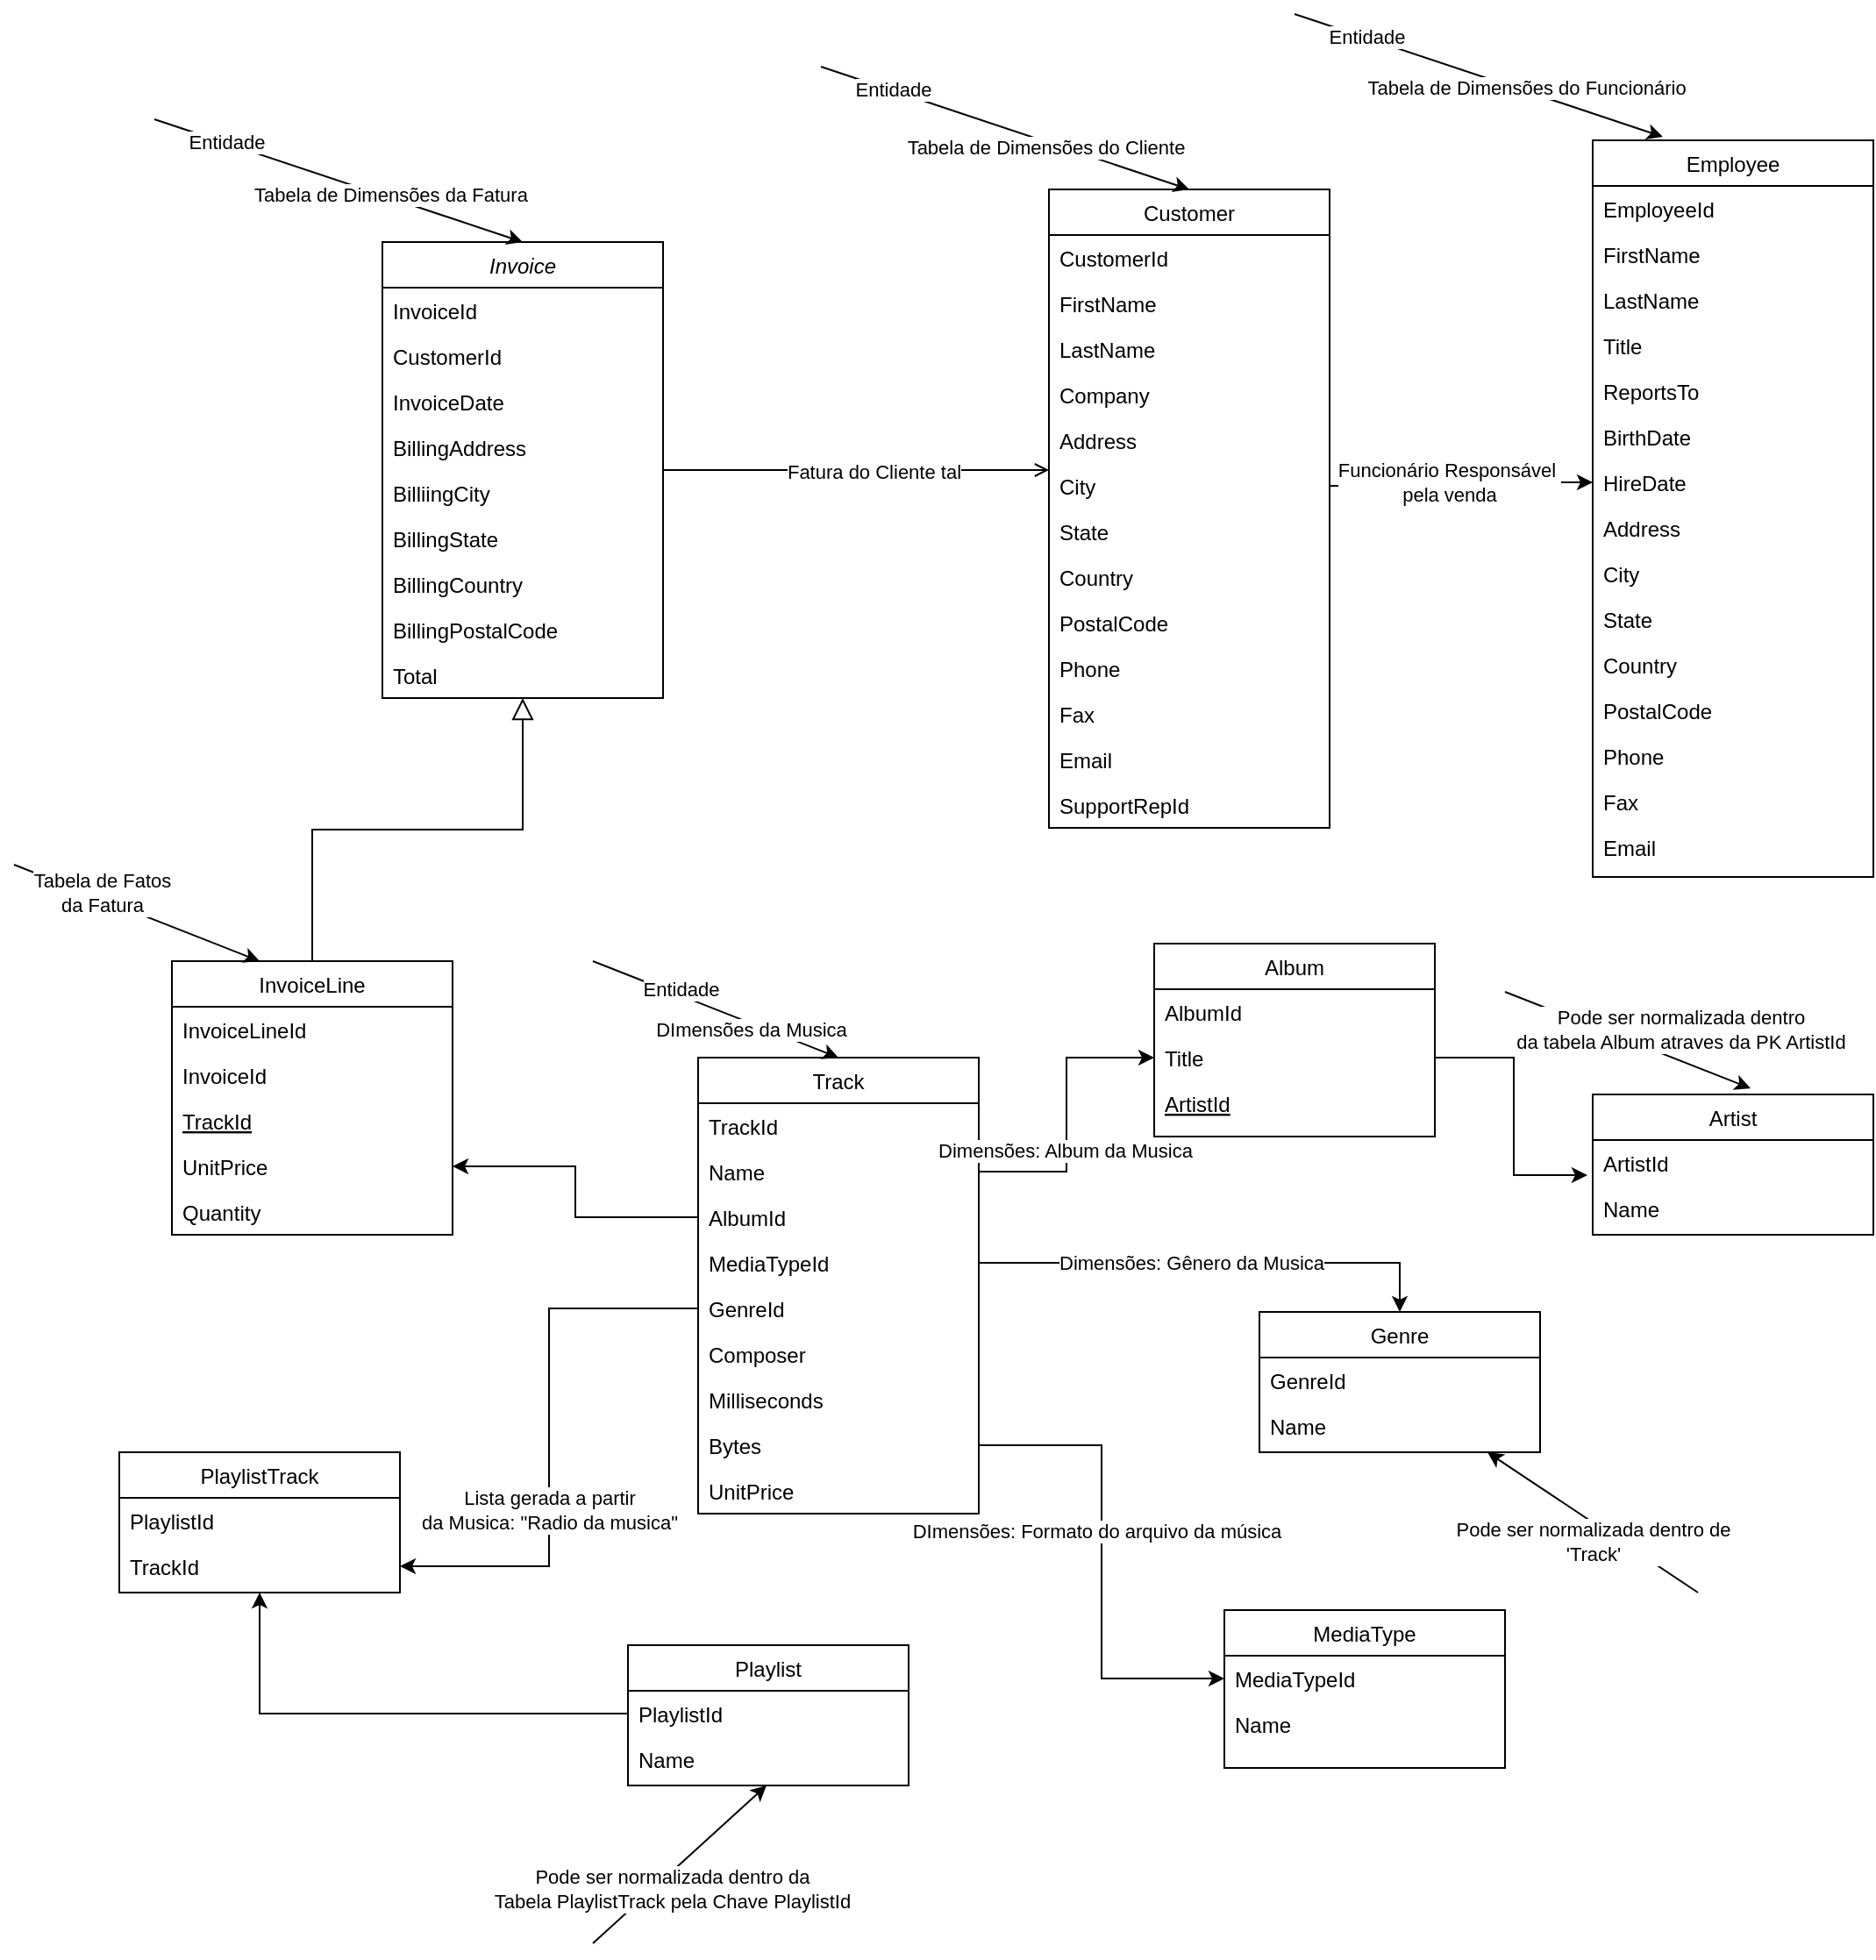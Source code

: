 <mxfile version="14.7.0" type="github" pages="2">
  <diagram id="C5RBs43oDa-KdzZeNtuy" name="Page-1">
    <mxGraphModel dx="947" dy="2102" grid="1" gridSize="10" guides="1" tooltips="1" connect="1" arrows="1" fold="1" page="1" pageScale="1" pageWidth="827" pageHeight="1169" math="0" shadow="0">
      <root>
        <mxCell id="WIyWlLk6GJQsqaUBKTNV-0" />
        <mxCell id="WIyWlLk6GJQsqaUBKTNV-1" parent="WIyWlLk6GJQsqaUBKTNV-0" />
        <mxCell id="u_WA5cqeYGxE9n_LrGR7-6" style="edgeStyle=orthogonalEdgeStyle;rounded=0;orthogonalLoop=1;jettySize=auto;html=1;exitX=0.5;exitY=1;exitDx=0;exitDy=0;" parent="WIyWlLk6GJQsqaUBKTNV-1" source="zkfFHV4jXpPFQw0GAbJ--0" edge="1">
          <mxGeometry relative="1" as="geometry">
            <mxPoint x="300" y="380" as="targetPoint" />
          </mxGeometry>
        </mxCell>
        <mxCell id="zkfFHV4jXpPFQw0GAbJ--0" value="Invoice" style="swimlane;fontStyle=2;align=center;verticalAlign=top;childLayout=stackLayout;horizontal=1;startSize=26;horizontalStack=0;resizeParent=1;resizeLast=0;collapsible=1;marginBottom=0;rounded=0;shadow=0;strokeWidth=1;" parent="WIyWlLk6GJQsqaUBKTNV-1" vertex="1">
          <mxGeometry x="220" y="120" width="160" height="260" as="geometry">
            <mxRectangle x="230" y="140" width="160" height="26" as="alternateBounds" />
          </mxGeometry>
        </mxCell>
        <mxCell id="e5R2s90rrR5R8eJ2FLle-67" value="InvoiceId&#xa;" style="text;align=left;verticalAlign=top;spacingLeft=4;spacingRight=4;overflow=hidden;rotatable=0;points=[[0,0.5],[1,0.5]];portConstraint=eastwest;" vertex="1" parent="zkfFHV4jXpPFQw0GAbJ--0">
          <mxGeometry y="26" width="160" height="26" as="geometry" />
        </mxCell>
        <mxCell id="zkfFHV4jXpPFQw0GAbJ--1" value="CustomerId" style="text;align=left;verticalAlign=top;spacingLeft=4;spacingRight=4;overflow=hidden;rotatable=0;points=[[0,0.5],[1,0.5]];portConstraint=eastwest;" parent="zkfFHV4jXpPFQw0GAbJ--0" vertex="1">
          <mxGeometry y="52" width="160" height="26" as="geometry" />
        </mxCell>
        <mxCell id="zkfFHV4jXpPFQw0GAbJ--2" value="InvoiceDate" style="text;align=left;verticalAlign=top;spacingLeft=4;spacingRight=4;overflow=hidden;rotatable=0;points=[[0,0.5],[1,0.5]];portConstraint=eastwest;rounded=0;shadow=0;html=0;" parent="zkfFHV4jXpPFQw0GAbJ--0" vertex="1">
          <mxGeometry y="78" width="160" height="26" as="geometry" />
        </mxCell>
        <mxCell id="zkfFHV4jXpPFQw0GAbJ--3" value="BillingAddress" style="text;align=left;verticalAlign=top;spacingLeft=4;spacingRight=4;overflow=hidden;rotatable=0;points=[[0,0.5],[1,0.5]];portConstraint=eastwest;rounded=0;shadow=0;html=0;" parent="zkfFHV4jXpPFQw0GAbJ--0" vertex="1">
          <mxGeometry y="104" width="160" height="26" as="geometry" />
        </mxCell>
        <mxCell id="zkfFHV4jXpPFQw0GAbJ--5" value="BilliingCity" style="text;align=left;verticalAlign=top;spacingLeft=4;spacingRight=4;overflow=hidden;rotatable=0;points=[[0,0.5],[1,0.5]];portConstraint=eastwest;" parent="zkfFHV4jXpPFQw0GAbJ--0" vertex="1">
          <mxGeometry y="130" width="160" height="26" as="geometry" />
        </mxCell>
        <mxCell id="u_WA5cqeYGxE9n_LrGR7-1" value="BillingState" style="text;align=left;verticalAlign=top;spacingLeft=4;spacingRight=4;overflow=hidden;rotatable=0;points=[[0,0.5],[1,0.5]];portConstraint=eastwest;" parent="zkfFHV4jXpPFQw0GAbJ--0" vertex="1">
          <mxGeometry y="156" width="160" height="26" as="geometry" />
        </mxCell>
        <mxCell id="u_WA5cqeYGxE9n_LrGR7-2" value="BillingCountry" style="text;align=left;verticalAlign=top;spacingLeft=4;spacingRight=4;overflow=hidden;rotatable=0;points=[[0,0.5],[1,0.5]];portConstraint=eastwest;" parent="zkfFHV4jXpPFQw0GAbJ--0" vertex="1">
          <mxGeometry y="182" width="160" height="26" as="geometry" />
        </mxCell>
        <mxCell id="u_WA5cqeYGxE9n_LrGR7-3" value="BillingPostalCode" style="text;align=left;verticalAlign=top;spacingLeft=4;spacingRight=4;overflow=hidden;rotatable=0;points=[[0,0.5],[1,0.5]];portConstraint=eastwest;" parent="zkfFHV4jXpPFQw0GAbJ--0" vertex="1">
          <mxGeometry y="208" width="160" height="26" as="geometry" />
        </mxCell>
        <mxCell id="u_WA5cqeYGxE9n_LrGR7-4" value="Total" style="text;align=left;verticalAlign=top;spacingLeft=4;spacingRight=4;overflow=hidden;rotatable=0;points=[[0,0.5],[1,0.5]];portConstraint=eastwest;" parent="zkfFHV4jXpPFQw0GAbJ--0" vertex="1">
          <mxGeometry y="234" width="160" height="26" as="geometry" />
        </mxCell>
        <mxCell id="zkfFHV4jXpPFQw0GAbJ--6" value="InvoiceLine" style="swimlane;fontStyle=0;align=center;verticalAlign=top;childLayout=stackLayout;horizontal=1;startSize=26;horizontalStack=0;resizeParent=1;resizeLast=0;collapsible=1;marginBottom=0;rounded=0;shadow=0;strokeWidth=1;" parent="WIyWlLk6GJQsqaUBKTNV-1" vertex="1">
          <mxGeometry x="100" y="530" width="160" height="156" as="geometry">
            <mxRectangle x="130" y="380" width="160" height="26" as="alternateBounds" />
          </mxGeometry>
        </mxCell>
        <mxCell id="zkfFHV4jXpPFQw0GAbJ--7" value="InvoiceLineId" style="text;align=left;verticalAlign=top;spacingLeft=4;spacingRight=4;overflow=hidden;rotatable=0;points=[[0,0.5],[1,0.5]];portConstraint=eastwest;" parent="zkfFHV4jXpPFQw0GAbJ--6" vertex="1">
          <mxGeometry y="26" width="160" height="26" as="geometry" />
        </mxCell>
        <mxCell id="zkfFHV4jXpPFQw0GAbJ--8" value="InvoiceId" style="text;align=left;verticalAlign=top;spacingLeft=4;spacingRight=4;overflow=hidden;rotatable=0;points=[[0,0.5],[1,0.5]];portConstraint=eastwest;rounded=0;shadow=0;html=0;" parent="zkfFHV4jXpPFQw0GAbJ--6" vertex="1">
          <mxGeometry y="52" width="160" height="26" as="geometry" />
        </mxCell>
        <mxCell id="zkfFHV4jXpPFQw0GAbJ--10" value="TrackId" style="text;align=left;verticalAlign=top;spacingLeft=4;spacingRight=4;overflow=hidden;rotatable=0;points=[[0,0.5],[1,0.5]];portConstraint=eastwest;fontStyle=4" parent="zkfFHV4jXpPFQw0GAbJ--6" vertex="1">
          <mxGeometry y="78" width="160" height="26" as="geometry" />
        </mxCell>
        <mxCell id="zkfFHV4jXpPFQw0GAbJ--11" value="UnitPrice" style="text;align=left;verticalAlign=top;spacingLeft=4;spacingRight=4;overflow=hidden;rotatable=0;points=[[0,0.5],[1,0.5]];portConstraint=eastwest;" parent="zkfFHV4jXpPFQw0GAbJ--6" vertex="1">
          <mxGeometry y="104" width="160" height="26" as="geometry" />
        </mxCell>
        <mxCell id="u_WA5cqeYGxE9n_LrGR7-32" value="Quantity" style="text;align=left;verticalAlign=top;spacingLeft=4;spacingRight=4;overflow=hidden;rotatable=0;points=[[0,0.5],[1,0.5]];portConstraint=eastwest;" parent="zkfFHV4jXpPFQw0GAbJ--6" vertex="1">
          <mxGeometry y="130" width="160" height="26" as="geometry" />
        </mxCell>
        <mxCell id="zkfFHV4jXpPFQw0GAbJ--12" value="" style="endArrow=block;endSize=10;endFill=0;shadow=0;strokeWidth=1;rounded=0;edgeStyle=elbowEdgeStyle;elbow=vertical;" parent="WIyWlLk6GJQsqaUBKTNV-1" source="zkfFHV4jXpPFQw0GAbJ--6" target="zkfFHV4jXpPFQw0GAbJ--0" edge="1">
          <mxGeometry width="160" relative="1" as="geometry">
            <mxPoint x="200" y="203" as="sourcePoint" />
            <mxPoint x="200" y="203" as="targetPoint" />
          </mxGeometry>
        </mxCell>
        <mxCell id="zkfFHV4jXpPFQw0GAbJ--13" value="Track" style="swimlane;fontStyle=0;align=center;verticalAlign=top;childLayout=stackLayout;horizontal=1;startSize=26;horizontalStack=0;resizeParent=1;resizeLast=0;collapsible=1;marginBottom=0;rounded=0;shadow=0;strokeWidth=1;" parent="WIyWlLk6GJQsqaUBKTNV-1" vertex="1">
          <mxGeometry x="400" y="585" width="160" height="260" as="geometry">
            <mxRectangle x="340" y="380" width="170" height="26" as="alternateBounds" />
          </mxGeometry>
        </mxCell>
        <mxCell id="zkfFHV4jXpPFQw0GAbJ--14" value="TrackId" style="text;align=left;verticalAlign=top;spacingLeft=4;spacingRight=4;overflow=hidden;rotatable=0;points=[[0,0.5],[1,0.5]];portConstraint=eastwest;" parent="zkfFHV4jXpPFQw0GAbJ--13" vertex="1">
          <mxGeometry y="26" width="160" height="26" as="geometry" />
        </mxCell>
        <mxCell id="u_WA5cqeYGxE9n_LrGR7-33" value="Name" style="text;align=left;verticalAlign=top;spacingLeft=4;spacingRight=4;overflow=hidden;rotatable=0;points=[[0,0.5],[1,0.5]];portConstraint=eastwest;" parent="zkfFHV4jXpPFQw0GAbJ--13" vertex="1">
          <mxGeometry y="52" width="160" height="26" as="geometry" />
        </mxCell>
        <mxCell id="u_WA5cqeYGxE9n_LrGR7-34" value="AlbumId" style="text;align=left;verticalAlign=top;spacingLeft=4;spacingRight=4;overflow=hidden;rotatable=0;points=[[0,0.5],[1,0.5]];portConstraint=eastwest;" parent="zkfFHV4jXpPFQw0GAbJ--13" vertex="1">
          <mxGeometry y="78" width="160" height="26" as="geometry" />
        </mxCell>
        <mxCell id="u_WA5cqeYGxE9n_LrGR7-35" value="MediaTypeId" style="text;align=left;verticalAlign=top;spacingLeft=4;spacingRight=4;overflow=hidden;rotatable=0;points=[[0,0.5],[1,0.5]];portConstraint=eastwest;" parent="zkfFHV4jXpPFQw0GAbJ--13" vertex="1">
          <mxGeometry y="104" width="160" height="26" as="geometry" />
        </mxCell>
        <mxCell id="u_WA5cqeYGxE9n_LrGR7-36" value="GenreId" style="text;align=left;verticalAlign=top;spacingLeft=4;spacingRight=4;overflow=hidden;rotatable=0;points=[[0,0.5],[1,0.5]];portConstraint=eastwest;" parent="zkfFHV4jXpPFQw0GAbJ--13" vertex="1">
          <mxGeometry y="130" width="160" height="26" as="geometry" />
        </mxCell>
        <mxCell id="u_WA5cqeYGxE9n_LrGR7-37" value="Composer" style="text;align=left;verticalAlign=top;spacingLeft=4;spacingRight=4;overflow=hidden;rotatable=0;points=[[0,0.5],[1,0.5]];portConstraint=eastwest;" parent="zkfFHV4jXpPFQw0GAbJ--13" vertex="1">
          <mxGeometry y="156" width="160" height="26" as="geometry" />
        </mxCell>
        <mxCell id="u_WA5cqeYGxE9n_LrGR7-38" value="Milliseconds&#xa;" style="text;align=left;verticalAlign=top;spacingLeft=4;spacingRight=4;overflow=hidden;rotatable=0;points=[[0,0.5],[1,0.5]];portConstraint=eastwest;" parent="zkfFHV4jXpPFQw0GAbJ--13" vertex="1">
          <mxGeometry y="182" width="160" height="26" as="geometry" />
        </mxCell>
        <mxCell id="u_WA5cqeYGxE9n_LrGR7-39" value="Bytes" style="text;align=left;verticalAlign=top;spacingLeft=4;spacingRight=4;overflow=hidden;rotatable=0;points=[[0,0.5],[1,0.5]];portConstraint=eastwest;" parent="zkfFHV4jXpPFQw0GAbJ--13" vertex="1">
          <mxGeometry y="208" width="160" height="26" as="geometry" />
        </mxCell>
        <mxCell id="u_WA5cqeYGxE9n_LrGR7-40" value="UnitPrice" style="text;align=left;verticalAlign=top;spacingLeft=4;spacingRight=4;overflow=hidden;rotatable=0;points=[[0,0.5],[1,0.5]];portConstraint=eastwest;" parent="zkfFHV4jXpPFQw0GAbJ--13" vertex="1">
          <mxGeometry y="234" width="160" height="26" as="geometry" />
        </mxCell>
        <mxCell id="zkfFHV4jXpPFQw0GAbJ--17" value="Customer" style="swimlane;fontStyle=0;align=center;verticalAlign=top;childLayout=stackLayout;horizontal=1;startSize=26;horizontalStack=0;resizeParent=1;resizeLast=0;collapsible=1;marginBottom=0;rounded=0;shadow=0;strokeWidth=1;" parent="WIyWlLk6GJQsqaUBKTNV-1" vertex="1">
          <mxGeometry x="600" y="90" width="160" height="364" as="geometry">
            <mxRectangle x="550" y="140" width="160" height="26" as="alternateBounds" />
          </mxGeometry>
        </mxCell>
        <mxCell id="zkfFHV4jXpPFQw0GAbJ--18" value="CustomerId" style="text;align=left;verticalAlign=top;spacingLeft=4;spacingRight=4;overflow=hidden;rotatable=0;points=[[0,0.5],[1,0.5]];portConstraint=eastwest;" parent="zkfFHV4jXpPFQw0GAbJ--17" vertex="1">
          <mxGeometry y="26" width="160" height="26" as="geometry" />
        </mxCell>
        <mxCell id="zkfFHV4jXpPFQw0GAbJ--19" value="FirstName" style="text;align=left;verticalAlign=top;spacingLeft=4;spacingRight=4;overflow=hidden;rotatable=0;points=[[0,0.5],[1,0.5]];portConstraint=eastwest;rounded=0;shadow=0;html=0;" parent="zkfFHV4jXpPFQw0GAbJ--17" vertex="1">
          <mxGeometry y="52" width="160" height="26" as="geometry" />
        </mxCell>
        <mxCell id="zkfFHV4jXpPFQw0GAbJ--20" value="LastName" style="text;align=left;verticalAlign=top;spacingLeft=4;spacingRight=4;overflow=hidden;rotatable=0;points=[[0,0.5],[1,0.5]];portConstraint=eastwest;rounded=0;shadow=0;html=0;" parent="zkfFHV4jXpPFQw0GAbJ--17" vertex="1">
          <mxGeometry y="78" width="160" height="26" as="geometry" />
        </mxCell>
        <mxCell id="zkfFHV4jXpPFQw0GAbJ--21" value="Company" style="text;align=left;verticalAlign=top;spacingLeft=4;spacingRight=4;overflow=hidden;rotatable=0;points=[[0,0.5],[1,0.5]];portConstraint=eastwest;rounded=0;shadow=0;html=0;" parent="zkfFHV4jXpPFQw0GAbJ--17" vertex="1">
          <mxGeometry y="104" width="160" height="26" as="geometry" />
        </mxCell>
        <mxCell id="zkfFHV4jXpPFQw0GAbJ--22" value="Address" style="text;align=left;verticalAlign=top;spacingLeft=4;spacingRight=4;overflow=hidden;rotatable=0;points=[[0,0.5],[1,0.5]];portConstraint=eastwest;rounded=0;shadow=0;html=0;" parent="zkfFHV4jXpPFQw0GAbJ--17" vertex="1">
          <mxGeometry y="130" width="160" height="26" as="geometry" />
        </mxCell>
        <mxCell id="zkfFHV4jXpPFQw0GAbJ--24" value="City" style="text;align=left;verticalAlign=top;spacingLeft=4;spacingRight=4;overflow=hidden;rotatable=0;points=[[0,0.5],[1,0.5]];portConstraint=eastwest;" parent="zkfFHV4jXpPFQw0GAbJ--17" vertex="1">
          <mxGeometry y="156" width="160" height="26" as="geometry" />
        </mxCell>
        <mxCell id="zkfFHV4jXpPFQw0GAbJ--25" value="State" style="text;align=left;verticalAlign=top;spacingLeft=4;spacingRight=4;overflow=hidden;rotatable=0;points=[[0,0.5],[1,0.5]];portConstraint=eastwest;" parent="zkfFHV4jXpPFQw0GAbJ--17" vertex="1">
          <mxGeometry y="182" width="160" height="26" as="geometry" />
        </mxCell>
        <mxCell id="u_WA5cqeYGxE9n_LrGR7-7" value="Country" style="text;align=left;verticalAlign=top;spacingLeft=4;spacingRight=4;overflow=hidden;rotatable=0;points=[[0,0.5],[1,0.5]];portConstraint=eastwest;" parent="zkfFHV4jXpPFQw0GAbJ--17" vertex="1">
          <mxGeometry y="208" width="160" height="26" as="geometry" />
        </mxCell>
        <mxCell id="u_WA5cqeYGxE9n_LrGR7-8" value="PostalCode" style="text;align=left;verticalAlign=top;spacingLeft=4;spacingRight=4;overflow=hidden;rotatable=0;points=[[0,0.5],[1,0.5]];portConstraint=eastwest;" parent="zkfFHV4jXpPFQw0GAbJ--17" vertex="1">
          <mxGeometry y="234" width="160" height="26" as="geometry" />
        </mxCell>
        <mxCell id="u_WA5cqeYGxE9n_LrGR7-9" value="Phone" style="text;align=left;verticalAlign=top;spacingLeft=4;spacingRight=4;overflow=hidden;rotatable=0;points=[[0,0.5],[1,0.5]];portConstraint=eastwest;" parent="zkfFHV4jXpPFQw0GAbJ--17" vertex="1">
          <mxGeometry y="260" width="160" height="26" as="geometry" />
        </mxCell>
        <mxCell id="u_WA5cqeYGxE9n_LrGR7-10" value="Fax" style="text;align=left;verticalAlign=top;spacingLeft=4;spacingRight=4;overflow=hidden;rotatable=0;points=[[0,0.5],[1,0.5]];portConstraint=eastwest;" parent="zkfFHV4jXpPFQw0GAbJ--17" vertex="1">
          <mxGeometry y="286" width="160" height="26" as="geometry" />
        </mxCell>
        <mxCell id="u_WA5cqeYGxE9n_LrGR7-11" value="Email" style="text;align=left;verticalAlign=top;spacingLeft=4;spacingRight=4;overflow=hidden;rotatable=0;points=[[0,0.5],[1,0.5]];portConstraint=eastwest;" parent="zkfFHV4jXpPFQw0GAbJ--17" vertex="1">
          <mxGeometry y="312" width="160" height="26" as="geometry" />
        </mxCell>
        <mxCell id="u_WA5cqeYGxE9n_LrGR7-12" value="SupportRepId" style="text;align=left;verticalAlign=top;spacingLeft=4;spacingRight=4;overflow=hidden;rotatable=0;points=[[0,0.5],[1,0.5]];portConstraint=eastwest;" parent="zkfFHV4jXpPFQw0GAbJ--17" vertex="1">
          <mxGeometry y="338" width="160" height="26" as="geometry" />
        </mxCell>
        <mxCell id="zkfFHV4jXpPFQw0GAbJ--26" value="" style="endArrow=open;shadow=0;strokeWidth=1;rounded=0;endFill=1;edgeStyle=elbowEdgeStyle;elbow=vertical;" parent="WIyWlLk6GJQsqaUBKTNV-1" source="zkfFHV4jXpPFQw0GAbJ--0" target="zkfFHV4jXpPFQw0GAbJ--17" edge="1">
          <mxGeometry x="0.5" y="41" relative="1" as="geometry">
            <mxPoint x="380" y="192" as="sourcePoint" />
            <mxPoint x="540" y="192" as="targetPoint" />
            <mxPoint x="-40" y="32" as="offset" />
          </mxGeometry>
        </mxCell>
        <mxCell id="e5R2s90rrR5R8eJ2FLle-68" value="Fatura do Cliente tal" style="edgeLabel;html=1;align=center;verticalAlign=middle;resizable=0;points=[];" vertex="1" connectable="0" parent="zkfFHV4jXpPFQw0GAbJ--26">
          <mxGeometry x="0.338" y="1" relative="1" as="geometry">
            <mxPoint x="-27" y="2" as="offset" />
          </mxGeometry>
        </mxCell>
        <mxCell id="u_WA5cqeYGxE9n_LrGR7-13" value="Employee" style="swimlane;fontStyle=0;align=center;verticalAlign=top;childLayout=stackLayout;horizontal=1;startSize=26;horizontalStack=0;resizeParent=1;resizeLast=0;collapsible=1;marginBottom=0;rounded=0;shadow=0;strokeWidth=1;" parent="WIyWlLk6GJQsqaUBKTNV-1" vertex="1">
          <mxGeometry x="910" y="62" width="160" height="420" as="geometry">
            <mxRectangle x="550" y="140" width="160" height="26" as="alternateBounds" />
          </mxGeometry>
        </mxCell>
        <mxCell id="u_WA5cqeYGxE9n_LrGR7-14" value="EmployeeId" style="text;align=left;verticalAlign=top;spacingLeft=4;spacingRight=4;overflow=hidden;rotatable=0;points=[[0,0.5],[1,0.5]];portConstraint=eastwest;" parent="u_WA5cqeYGxE9n_LrGR7-13" vertex="1">
          <mxGeometry y="26" width="160" height="26" as="geometry" />
        </mxCell>
        <mxCell id="u_WA5cqeYGxE9n_LrGR7-15" value="FirstName" style="text;align=left;verticalAlign=top;spacingLeft=4;spacingRight=4;overflow=hidden;rotatable=0;points=[[0,0.5],[1,0.5]];portConstraint=eastwest;rounded=0;shadow=0;html=0;" parent="u_WA5cqeYGxE9n_LrGR7-13" vertex="1">
          <mxGeometry y="52" width="160" height="26" as="geometry" />
        </mxCell>
        <mxCell id="u_WA5cqeYGxE9n_LrGR7-16" value="LastName" style="text;align=left;verticalAlign=top;spacingLeft=4;spacingRight=4;overflow=hidden;rotatable=0;points=[[0,0.5],[1,0.5]];portConstraint=eastwest;rounded=0;shadow=0;html=0;" parent="u_WA5cqeYGxE9n_LrGR7-13" vertex="1">
          <mxGeometry y="78" width="160" height="26" as="geometry" />
        </mxCell>
        <mxCell id="u_WA5cqeYGxE9n_LrGR7-17" value="Title" style="text;align=left;verticalAlign=top;spacingLeft=4;spacingRight=4;overflow=hidden;rotatable=0;points=[[0,0.5],[1,0.5]];portConstraint=eastwest;rounded=0;shadow=0;html=0;" parent="u_WA5cqeYGxE9n_LrGR7-13" vertex="1">
          <mxGeometry y="104" width="160" height="26" as="geometry" />
        </mxCell>
        <mxCell id="u_WA5cqeYGxE9n_LrGR7-27" value="ReportsTo&#xa;" style="text;align=left;verticalAlign=top;spacingLeft=4;spacingRight=4;overflow=hidden;rotatable=0;points=[[0,0.5],[1,0.5]];portConstraint=eastwest;rounded=0;shadow=0;html=0;" parent="u_WA5cqeYGxE9n_LrGR7-13" vertex="1">
          <mxGeometry y="130" width="160" height="26" as="geometry" />
        </mxCell>
        <mxCell id="u_WA5cqeYGxE9n_LrGR7-26" value="BirthDate" style="text;align=left;verticalAlign=top;spacingLeft=4;spacingRight=4;overflow=hidden;rotatable=0;points=[[0,0.5],[1,0.5]];portConstraint=eastwest;" parent="u_WA5cqeYGxE9n_LrGR7-13" vertex="1">
          <mxGeometry y="156" width="160" height="26" as="geometry" />
        </mxCell>
        <mxCell id="u_WA5cqeYGxE9n_LrGR7-28" value="HireDate" style="text;align=left;verticalAlign=top;spacingLeft=4;spacingRight=4;overflow=hidden;rotatable=0;points=[[0,0.5],[1,0.5]];portConstraint=eastwest;" parent="u_WA5cqeYGxE9n_LrGR7-13" vertex="1">
          <mxGeometry y="182" width="160" height="26" as="geometry" />
        </mxCell>
        <mxCell id="u_WA5cqeYGxE9n_LrGR7-18" value="Address" style="text;align=left;verticalAlign=top;spacingLeft=4;spacingRight=4;overflow=hidden;rotatable=0;points=[[0,0.5],[1,0.5]];portConstraint=eastwest;rounded=0;shadow=0;html=0;" parent="u_WA5cqeYGxE9n_LrGR7-13" vertex="1">
          <mxGeometry y="208" width="160" height="26" as="geometry" />
        </mxCell>
        <mxCell id="u_WA5cqeYGxE9n_LrGR7-19" value="City" style="text;align=left;verticalAlign=top;spacingLeft=4;spacingRight=4;overflow=hidden;rotatable=0;points=[[0,0.5],[1,0.5]];portConstraint=eastwest;" parent="u_WA5cqeYGxE9n_LrGR7-13" vertex="1">
          <mxGeometry y="234" width="160" height="26" as="geometry" />
        </mxCell>
        <mxCell id="u_WA5cqeYGxE9n_LrGR7-20" value="State" style="text;align=left;verticalAlign=top;spacingLeft=4;spacingRight=4;overflow=hidden;rotatable=0;points=[[0,0.5],[1,0.5]];portConstraint=eastwest;" parent="u_WA5cqeYGxE9n_LrGR7-13" vertex="1">
          <mxGeometry y="260" width="160" height="26" as="geometry" />
        </mxCell>
        <mxCell id="u_WA5cqeYGxE9n_LrGR7-21" value="Country" style="text;align=left;verticalAlign=top;spacingLeft=4;spacingRight=4;overflow=hidden;rotatable=0;points=[[0,0.5],[1,0.5]];portConstraint=eastwest;" parent="u_WA5cqeYGxE9n_LrGR7-13" vertex="1">
          <mxGeometry y="286" width="160" height="26" as="geometry" />
        </mxCell>
        <mxCell id="u_WA5cqeYGxE9n_LrGR7-22" value="PostalCode" style="text;align=left;verticalAlign=top;spacingLeft=4;spacingRight=4;overflow=hidden;rotatable=0;points=[[0,0.5],[1,0.5]];portConstraint=eastwest;" parent="u_WA5cqeYGxE9n_LrGR7-13" vertex="1">
          <mxGeometry y="312" width="160" height="26" as="geometry" />
        </mxCell>
        <mxCell id="u_WA5cqeYGxE9n_LrGR7-23" value="Phone" style="text;align=left;verticalAlign=top;spacingLeft=4;spacingRight=4;overflow=hidden;rotatable=0;points=[[0,0.5],[1,0.5]];portConstraint=eastwest;" parent="u_WA5cqeYGxE9n_LrGR7-13" vertex="1">
          <mxGeometry y="338" width="160" height="26" as="geometry" />
        </mxCell>
        <mxCell id="u_WA5cqeYGxE9n_LrGR7-24" value="Fax" style="text;align=left;verticalAlign=top;spacingLeft=4;spacingRight=4;overflow=hidden;rotatable=0;points=[[0,0.5],[1,0.5]];portConstraint=eastwest;" parent="u_WA5cqeYGxE9n_LrGR7-13" vertex="1">
          <mxGeometry y="364" width="160" height="26" as="geometry" />
        </mxCell>
        <mxCell id="u_WA5cqeYGxE9n_LrGR7-25" value="Email" style="text;align=left;verticalAlign=top;spacingLeft=4;spacingRight=4;overflow=hidden;rotatable=0;points=[[0,0.5],[1,0.5]];portConstraint=eastwest;" parent="u_WA5cqeYGxE9n_LrGR7-13" vertex="1">
          <mxGeometry y="390" width="160" height="26" as="geometry" />
        </mxCell>
        <mxCell id="u_WA5cqeYGxE9n_LrGR7-31" style="edgeStyle=orthogonalEdgeStyle;rounded=0;orthogonalLoop=1;jettySize=auto;html=1;exitX=1;exitY=0.5;exitDx=0;exitDy=0;entryX=0;entryY=0.5;entryDx=0;entryDy=0;" parent="WIyWlLk6GJQsqaUBKTNV-1" source="zkfFHV4jXpPFQw0GAbJ--24" target="u_WA5cqeYGxE9n_LrGR7-28" edge="1">
          <mxGeometry relative="1" as="geometry" />
        </mxCell>
        <mxCell id="e5R2s90rrR5R8eJ2FLle-69" value="Funcionário Responsável&amp;nbsp;&lt;br&gt;pela venda" style="edgeLabel;html=1;align=center;verticalAlign=middle;resizable=0;points=[];" vertex="1" connectable="0" parent="u_WA5cqeYGxE9n_LrGR7-31">
          <mxGeometry x="-0.323" relative="1" as="geometry">
            <mxPoint x="16" y="-2" as="offset" />
          </mxGeometry>
        </mxCell>
        <mxCell id="e5R2s90rrR5R8eJ2FLle-10" value="PlaylistTrack" style="swimlane;fontStyle=0;align=center;verticalAlign=top;childLayout=stackLayout;horizontal=1;startSize=26;horizontalStack=0;resizeParent=1;resizeLast=0;collapsible=1;marginBottom=0;rounded=0;shadow=0;strokeWidth=1;" vertex="1" parent="WIyWlLk6GJQsqaUBKTNV-1">
          <mxGeometry x="70" y="810" width="160" height="80" as="geometry">
            <mxRectangle x="130" y="380" width="160" height="26" as="alternateBounds" />
          </mxGeometry>
        </mxCell>
        <mxCell id="e5R2s90rrR5R8eJ2FLle-11" value="PlaylistId" style="text;align=left;verticalAlign=top;spacingLeft=4;spacingRight=4;overflow=hidden;rotatable=0;points=[[0,0.5],[1,0.5]];portConstraint=eastwest;" vertex="1" parent="e5R2s90rrR5R8eJ2FLle-10">
          <mxGeometry y="26" width="160" height="26" as="geometry" />
        </mxCell>
        <mxCell id="e5R2s90rrR5R8eJ2FLle-12" value="TrackId" style="text;align=left;verticalAlign=top;spacingLeft=4;spacingRight=4;overflow=hidden;rotatable=0;points=[[0,0.5],[1,0.5]];portConstraint=eastwest;rounded=0;shadow=0;html=0;" vertex="1" parent="e5R2s90rrR5R8eJ2FLle-10">
          <mxGeometry y="52" width="160" height="26" as="geometry" />
        </mxCell>
        <mxCell id="e5R2s90rrR5R8eJ2FLle-16" value="Album" style="swimlane;fontStyle=0;align=center;verticalAlign=top;childLayout=stackLayout;horizontal=1;startSize=26;horizontalStack=0;resizeParent=1;resizeLast=0;collapsible=1;marginBottom=0;rounded=0;shadow=0;strokeWidth=1;" vertex="1" parent="WIyWlLk6GJQsqaUBKTNV-1">
          <mxGeometry x="660" y="520" width="160" height="110" as="geometry">
            <mxRectangle x="130" y="380" width="160" height="26" as="alternateBounds" />
          </mxGeometry>
        </mxCell>
        <mxCell id="e5R2s90rrR5R8eJ2FLle-17" value="AlbumId" style="text;align=left;verticalAlign=top;spacingLeft=4;spacingRight=4;overflow=hidden;rotatable=0;points=[[0,0.5],[1,0.5]];portConstraint=eastwest;" vertex="1" parent="e5R2s90rrR5R8eJ2FLle-16">
          <mxGeometry y="26" width="160" height="26" as="geometry" />
        </mxCell>
        <mxCell id="e5R2s90rrR5R8eJ2FLle-18" value="Title" style="text;align=left;verticalAlign=top;spacingLeft=4;spacingRight=4;overflow=hidden;rotatable=0;points=[[0,0.5],[1,0.5]];portConstraint=eastwest;rounded=0;shadow=0;html=0;" vertex="1" parent="e5R2s90rrR5R8eJ2FLle-16">
          <mxGeometry y="52" width="160" height="26" as="geometry" />
        </mxCell>
        <mxCell id="e5R2s90rrR5R8eJ2FLle-19" value="ArtistId" style="text;align=left;verticalAlign=top;spacingLeft=4;spacingRight=4;overflow=hidden;rotatable=0;points=[[0,0.5],[1,0.5]];portConstraint=eastwest;fontStyle=4" vertex="1" parent="e5R2s90rrR5R8eJ2FLle-16">
          <mxGeometry y="78" width="160" height="26" as="geometry" />
        </mxCell>
        <mxCell id="e5R2s90rrR5R8eJ2FLle-22" value="Playlist" style="swimlane;fontStyle=0;align=center;verticalAlign=top;childLayout=stackLayout;horizontal=1;startSize=26;horizontalStack=0;resizeParent=1;resizeLast=0;collapsible=1;marginBottom=0;rounded=0;shadow=0;strokeWidth=1;" vertex="1" parent="WIyWlLk6GJQsqaUBKTNV-1">
          <mxGeometry x="360" y="920" width="160" height="80" as="geometry">
            <mxRectangle x="130" y="380" width="160" height="26" as="alternateBounds" />
          </mxGeometry>
        </mxCell>
        <mxCell id="e5R2s90rrR5R8eJ2FLle-23" value="PlaylistId" style="text;align=left;verticalAlign=top;spacingLeft=4;spacingRight=4;overflow=hidden;rotatable=0;points=[[0,0.5],[1,0.5]];portConstraint=eastwest;" vertex="1" parent="e5R2s90rrR5R8eJ2FLle-22">
          <mxGeometry y="26" width="160" height="26" as="geometry" />
        </mxCell>
        <mxCell id="e5R2s90rrR5R8eJ2FLle-24" value="Name" style="text;align=left;verticalAlign=top;spacingLeft=4;spacingRight=4;overflow=hidden;rotatable=0;points=[[0,0.5],[1,0.5]];portConstraint=eastwest;rounded=0;shadow=0;html=0;" vertex="1" parent="e5R2s90rrR5R8eJ2FLle-22">
          <mxGeometry y="52" width="160" height="26" as="geometry" />
        </mxCell>
        <mxCell id="e5R2s90rrR5R8eJ2FLle-28" value="Artist" style="swimlane;fontStyle=0;align=center;verticalAlign=top;childLayout=stackLayout;horizontal=1;startSize=26;horizontalStack=0;resizeParent=1;resizeLast=0;collapsible=1;marginBottom=0;rounded=0;shadow=0;strokeWidth=1;" vertex="1" parent="WIyWlLk6GJQsqaUBKTNV-1">
          <mxGeometry x="910" y="606" width="160" height="80" as="geometry">
            <mxRectangle x="130" y="380" width="160" height="26" as="alternateBounds" />
          </mxGeometry>
        </mxCell>
        <mxCell id="e5R2s90rrR5R8eJ2FLle-29" value="ArtistId" style="text;align=left;verticalAlign=top;spacingLeft=4;spacingRight=4;overflow=hidden;rotatable=0;points=[[0,0.5],[1,0.5]];portConstraint=eastwest;" vertex="1" parent="e5R2s90rrR5R8eJ2FLle-28">
          <mxGeometry y="26" width="160" height="26" as="geometry" />
        </mxCell>
        <mxCell id="e5R2s90rrR5R8eJ2FLle-30" value="Name" style="text;align=left;verticalAlign=top;spacingLeft=4;spacingRight=4;overflow=hidden;rotatable=0;points=[[0,0.5],[1,0.5]];portConstraint=eastwest;rounded=0;shadow=0;html=0;" vertex="1" parent="e5R2s90rrR5R8eJ2FLle-28">
          <mxGeometry y="52" width="160" height="26" as="geometry" />
        </mxCell>
        <mxCell id="e5R2s90rrR5R8eJ2FLle-34" value="Genre" style="swimlane;fontStyle=0;align=center;verticalAlign=top;childLayout=stackLayout;horizontal=1;startSize=26;horizontalStack=0;resizeParent=1;resizeLast=0;collapsible=1;marginBottom=0;rounded=0;shadow=0;strokeWidth=1;" vertex="1" parent="WIyWlLk6GJQsqaUBKTNV-1">
          <mxGeometry x="720" y="730" width="160" height="80" as="geometry">
            <mxRectangle x="130" y="380" width="160" height="26" as="alternateBounds" />
          </mxGeometry>
        </mxCell>
        <mxCell id="e5R2s90rrR5R8eJ2FLle-35" value="GenreId" style="text;align=left;verticalAlign=top;spacingLeft=4;spacingRight=4;overflow=hidden;rotatable=0;points=[[0,0.5],[1,0.5]];portConstraint=eastwest;" vertex="1" parent="e5R2s90rrR5R8eJ2FLle-34">
          <mxGeometry y="26" width="160" height="26" as="geometry" />
        </mxCell>
        <mxCell id="e5R2s90rrR5R8eJ2FLle-36" value="Name" style="text;align=left;verticalAlign=top;spacingLeft=4;spacingRight=4;overflow=hidden;rotatable=0;points=[[0,0.5],[1,0.5]];portConstraint=eastwest;rounded=0;shadow=0;html=0;" vertex="1" parent="e5R2s90rrR5R8eJ2FLle-34">
          <mxGeometry y="52" width="160" height="26" as="geometry" />
        </mxCell>
        <mxCell id="e5R2s90rrR5R8eJ2FLle-40" value="MediaType" style="swimlane;fontStyle=0;align=center;verticalAlign=top;childLayout=stackLayout;horizontal=1;startSize=26;horizontalStack=0;resizeParent=1;resizeLast=0;collapsible=1;marginBottom=0;rounded=0;shadow=0;strokeWidth=1;" vertex="1" parent="WIyWlLk6GJQsqaUBKTNV-1">
          <mxGeometry x="700" y="900" width="160" height="90" as="geometry">
            <mxRectangle x="130" y="380" width="160" height="26" as="alternateBounds" />
          </mxGeometry>
        </mxCell>
        <mxCell id="e5R2s90rrR5R8eJ2FLle-41" value="MediaTypeId" style="text;align=left;verticalAlign=top;spacingLeft=4;spacingRight=4;overflow=hidden;rotatable=0;points=[[0,0.5],[1,0.5]];portConstraint=eastwest;" vertex="1" parent="e5R2s90rrR5R8eJ2FLle-40">
          <mxGeometry y="26" width="160" height="26" as="geometry" />
        </mxCell>
        <mxCell id="e5R2s90rrR5R8eJ2FLle-42" value="Name" style="text;align=left;verticalAlign=top;spacingLeft=4;spacingRight=4;overflow=hidden;rotatable=0;points=[[0,0.5],[1,0.5]];portConstraint=eastwest;rounded=0;shadow=0;html=0;" vertex="1" parent="e5R2s90rrR5R8eJ2FLle-40">
          <mxGeometry y="52" width="160" height="26" as="geometry" />
        </mxCell>
        <mxCell id="e5R2s90rrR5R8eJ2FLle-48" style="edgeStyle=orthogonalEdgeStyle;rounded=0;orthogonalLoop=1;jettySize=auto;html=1;exitX=1;exitY=0.5;exitDx=0;exitDy=0;entryX=0;entryY=0.5;entryDx=0;entryDy=0;" edge="1" parent="WIyWlLk6GJQsqaUBKTNV-1" source="u_WA5cqeYGxE9n_LrGR7-33" target="e5R2s90rrR5R8eJ2FLle-18">
          <mxGeometry relative="1" as="geometry" />
        </mxCell>
        <mxCell id="eIijLOAEiopFBdkVCYs8-7" value="Dimensões: Album da Musica" style="edgeLabel;html=1;align=center;verticalAlign=middle;resizable=0;points=[];" vertex="1" connectable="0" parent="e5R2s90rrR5R8eJ2FLle-48">
          <mxGeometry x="-0.247" y="1" relative="1" as="geometry">
            <mxPoint as="offset" />
          </mxGeometry>
        </mxCell>
        <mxCell id="e5R2s90rrR5R8eJ2FLle-49" style="edgeStyle=orthogonalEdgeStyle;rounded=0;orthogonalLoop=1;jettySize=auto;html=1;exitX=1;exitY=0.5;exitDx=0;exitDy=0;entryX=-0.019;entryY=0.769;entryDx=0;entryDy=0;entryPerimeter=0;" edge="1" parent="WIyWlLk6GJQsqaUBKTNV-1" source="e5R2s90rrR5R8eJ2FLle-18" target="e5R2s90rrR5R8eJ2FLle-29">
          <mxGeometry relative="1" as="geometry" />
        </mxCell>
        <mxCell id="e5R2s90rrR5R8eJ2FLle-51" style="edgeStyle=orthogonalEdgeStyle;rounded=0;orthogonalLoop=1;jettySize=auto;html=1;exitX=1;exitY=0.5;exitDx=0;exitDy=0;entryX=0.5;entryY=0;entryDx=0;entryDy=0;" edge="1" parent="WIyWlLk6GJQsqaUBKTNV-1" source="u_WA5cqeYGxE9n_LrGR7-35" target="e5R2s90rrR5R8eJ2FLle-34">
          <mxGeometry relative="1" as="geometry" />
        </mxCell>
        <mxCell id="eIijLOAEiopFBdkVCYs8-10" value="Dimensões: Gênero da Musica" style="edgeLabel;html=1;align=center;verticalAlign=middle;resizable=0;points=[];" vertex="1" connectable="0" parent="e5R2s90rrR5R8eJ2FLle-51">
          <mxGeometry x="-0.534" y="4" relative="1" as="geometry">
            <mxPoint x="58" y="4" as="offset" />
          </mxGeometry>
        </mxCell>
        <mxCell id="e5R2s90rrR5R8eJ2FLle-52" style="edgeStyle=orthogonalEdgeStyle;rounded=0;orthogonalLoop=1;jettySize=auto;html=1;exitX=1;exitY=0.5;exitDx=0;exitDy=0;" edge="1" parent="WIyWlLk6GJQsqaUBKTNV-1" source="u_WA5cqeYGxE9n_LrGR7-39" target="e5R2s90rrR5R8eJ2FLle-41">
          <mxGeometry relative="1" as="geometry" />
        </mxCell>
        <mxCell id="eIijLOAEiopFBdkVCYs8-11" value="DImensões: Formato do arquivo da música" style="edgeLabel;html=1;align=center;verticalAlign=middle;resizable=0;points=[];" vertex="1" connectable="0" parent="e5R2s90rrR5R8eJ2FLle-52">
          <mxGeometry x="-0.14" y="-3" relative="1" as="geometry">
            <mxPoint y="1" as="offset" />
          </mxGeometry>
        </mxCell>
        <mxCell id="e5R2s90rrR5R8eJ2FLle-54" style="edgeStyle=orthogonalEdgeStyle;rounded=0;orthogonalLoop=1;jettySize=auto;html=1;exitX=0;exitY=0.5;exitDx=0;exitDy=0;entryX=1;entryY=0.5;entryDx=0;entryDy=0;" edge="1" parent="WIyWlLk6GJQsqaUBKTNV-1" source="u_WA5cqeYGxE9n_LrGR7-34" target="zkfFHV4jXpPFQw0GAbJ--11">
          <mxGeometry relative="1" as="geometry" />
        </mxCell>
        <mxCell id="e5R2s90rrR5R8eJ2FLle-55" style="edgeStyle=orthogonalEdgeStyle;rounded=0;orthogonalLoop=1;jettySize=auto;html=1;exitX=0;exitY=0.5;exitDx=0;exitDy=0;entryX=1;entryY=0.5;entryDx=0;entryDy=0;" edge="1" parent="WIyWlLk6GJQsqaUBKTNV-1" source="u_WA5cqeYGxE9n_LrGR7-36" target="e5R2s90rrR5R8eJ2FLle-12">
          <mxGeometry relative="1" as="geometry" />
        </mxCell>
        <mxCell id="eIijLOAEiopFBdkVCYs8-12" value="Lista gerada a partir&lt;br&gt;da Musica: &quot;Radio da musica&quot;" style="edgeLabel;html=1;align=center;verticalAlign=middle;resizable=0;points=[];" vertex="1" connectable="0" parent="e5R2s90rrR5R8eJ2FLle-55">
          <mxGeometry x="0.259" relative="1" as="geometry">
            <mxPoint as="offset" />
          </mxGeometry>
        </mxCell>
        <mxCell id="e5R2s90rrR5R8eJ2FLle-57" style="edgeStyle=orthogonalEdgeStyle;rounded=0;orthogonalLoop=1;jettySize=auto;html=1;exitX=0;exitY=0.5;exitDx=0;exitDy=0;entryX=0.5;entryY=1;entryDx=0;entryDy=0;" edge="1" parent="WIyWlLk6GJQsqaUBKTNV-1" source="e5R2s90rrR5R8eJ2FLle-23" target="e5R2s90rrR5R8eJ2FLle-10">
          <mxGeometry relative="1" as="geometry" />
        </mxCell>
        <mxCell id="e5R2s90rrR5R8eJ2FLle-58" value="" style="endArrow=classic;html=1;entryX=0.5;entryY=0;entryDx=0;entryDy=0;" edge="1" parent="WIyWlLk6GJQsqaUBKTNV-1" target="zkfFHV4jXpPFQw0GAbJ--0">
          <mxGeometry width="50" height="50" relative="1" as="geometry">
            <mxPoint x="90" y="50" as="sourcePoint" />
            <mxPoint x="160" y="110" as="targetPoint" />
            <Array as="points" />
          </mxGeometry>
        </mxCell>
        <mxCell id="e5R2s90rrR5R8eJ2FLle-59" value="Entidade" style="edgeLabel;html=1;align=center;verticalAlign=middle;resizable=0;points=[];" vertex="1" connectable="0" parent="e5R2s90rrR5R8eJ2FLle-58">
          <mxGeometry x="-0.618" y="1" relative="1" as="geometry">
            <mxPoint as="offset" />
          </mxGeometry>
        </mxCell>
        <mxCell id="eIijLOAEiopFBdkVCYs8-1" value="Tabela de Dimensões da Fatura&amp;nbsp;" style="edgeLabel;html=1;align=center;verticalAlign=middle;resizable=0;points=[];" vertex="1" connectable="0" parent="e5R2s90rrR5R8eJ2FLle-58">
          <mxGeometry x="0.288" y="1" relative="1" as="geometry">
            <mxPoint y="-1" as="offset" />
          </mxGeometry>
        </mxCell>
        <mxCell id="e5R2s90rrR5R8eJ2FLle-61" value="" style="endArrow=classic;html=1;entryX=0.5;entryY=0;entryDx=0;entryDy=0;" edge="1" parent="WIyWlLk6GJQsqaUBKTNV-1">
          <mxGeometry width="50" height="50" relative="1" as="geometry">
            <mxPoint x="470" y="20" as="sourcePoint" />
            <mxPoint x="680" y="90" as="targetPoint" />
            <Array as="points" />
          </mxGeometry>
        </mxCell>
        <mxCell id="e5R2s90rrR5R8eJ2FLle-62" value="Entidade" style="edgeLabel;html=1;align=center;verticalAlign=middle;resizable=0;points=[];" vertex="1" connectable="0" parent="e5R2s90rrR5R8eJ2FLle-61">
          <mxGeometry x="-0.618" y="1" relative="1" as="geometry">
            <mxPoint as="offset" />
          </mxGeometry>
        </mxCell>
        <mxCell id="eIijLOAEiopFBdkVCYs8-0" value="Tabela de Dimensões do Cliente" style="edgeLabel;html=1;align=center;verticalAlign=middle;resizable=0;points=[];" vertex="1" connectable="0" parent="e5R2s90rrR5R8eJ2FLle-61">
          <mxGeometry x="0.219" y="-3" relative="1" as="geometry">
            <mxPoint x="1" as="offset" />
          </mxGeometry>
        </mxCell>
        <mxCell id="e5R2s90rrR5R8eJ2FLle-63" value="" style="endArrow=classic;html=1;entryX=0.5;entryY=0;entryDx=0;entryDy=0;" edge="1" parent="WIyWlLk6GJQsqaUBKTNV-1">
          <mxGeometry width="50" height="50" relative="1" as="geometry">
            <mxPoint x="740" y="-10" as="sourcePoint" />
            <mxPoint x="950.0" y="60" as="targetPoint" />
            <Array as="points" />
          </mxGeometry>
        </mxCell>
        <mxCell id="e5R2s90rrR5R8eJ2FLle-64" value="Entidade" style="edgeLabel;html=1;align=center;verticalAlign=middle;resizable=0;points=[];" vertex="1" connectable="0" parent="e5R2s90rrR5R8eJ2FLle-63">
          <mxGeometry x="-0.618" y="1" relative="1" as="geometry">
            <mxPoint as="offset" />
          </mxGeometry>
        </mxCell>
        <mxCell id="eIijLOAEiopFBdkVCYs8-2" value="Tabela de Dimensões do Funcionário" style="edgeLabel;html=1;align=center;verticalAlign=middle;resizable=0;points=[];" vertex="1" connectable="0" parent="e5R2s90rrR5R8eJ2FLle-63">
          <mxGeometry x="0.26" y="2" relative="1" as="geometry">
            <mxPoint x="-1" as="offset" />
          </mxGeometry>
        </mxCell>
        <mxCell id="e5R2s90rrR5R8eJ2FLle-65" value="" style="endArrow=classic;html=1;entryX=0.5;entryY=0;entryDx=0;entryDy=0;" edge="1" parent="WIyWlLk6GJQsqaUBKTNV-1">
          <mxGeometry width="50" height="50" relative="1" as="geometry">
            <mxPoint x="340" y="530" as="sourcePoint" />
            <mxPoint x="480" y="585" as="targetPoint" />
            <Array as="points" />
          </mxGeometry>
        </mxCell>
        <mxCell id="e5R2s90rrR5R8eJ2FLle-66" value="Entidade" style="edgeLabel;html=1;align=center;verticalAlign=middle;resizable=0;points=[];" vertex="1" connectable="0" parent="e5R2s90rrR5R8eJ2FLle-65">
          <mxGeometry x="-0.618" y="1" relative="1" as="geometry">
            <mxPoint x="23" y="6" as="offset" />
          </mxGeometry>
        </mxCell>
        <mxCell id="eIijLOAEiopFBdkVCYs8-13" value="DImensões da Musica" style="edgeLabel;html=1;align=center;verticalAlign=middle;resizable=0;points=[];" vertex="1" connectable="0" parent="e5R2s90rrR5R8eJ2FLle-65">
          <mxGeometry x="0.295" y="-3" relative="1" as="geometry">
            <mxPoint as="offset" />
          </mxGeometry>
        </mxCell>
        <mxCell id="e5R2s90rrR5R8eJ2FLle-71" value="" style="endArrow=classic;html=1;entryX=0.5;entryY=0;entryDx=0;entryDy=0;" edge="1" parent="WIyWlLk6GJQsqaUBKTNV-1">
          <mxGeometry width="50" height="50" relative="1" as="geometry">
            <mxPoint x="10" y="475" as="sourcePoint" />
            <mxPoint x="150" y="530" as="targetPoint" />
            <Array as="points" />
          </mxGeometry>
        </mxCell>
        <mxCell id="e5R2s90rrR5R8eJ2FLle-72" value="Tabela de Fatos&lt;br&gt;da Fatura" style="edgeLabel;html=1;align=center;verticalAlign=middle;resizable=0;points=[];" vertex="1" connectable="0" parent="e5R2s90rrR5R8eJ2FLle-71">
          <mxGeometry x="-0.618" y="1" relative="1" as="geometry">
            <mxPoint x="23" y="6" as="offset" />
          </mxGeometry>
        </mxCell>
        <mxCell id="e5R2s90rrR5R8eJ2FLle-74" value="" style="endArrow=classic;html=1;entryX=0.5;entryY=0;entryDx=0;entryDy=0;" edge="1" parent="WIyWlLk6GJQsqaUBKTNV-1">
          <mxGeometry width="50" height="50" relative="1" as="geometry">
            <mxPoint x="860" y="547.5" as="sourcePoint" />
            <mxPoint x="1000" y="602.5" as="targetPoint" />
            <Array as="points" />
          </mxGeometry>
        </mxCell>
        <mxCell id="e5R2s90rrR5R8eJ2FLle-75" value="Pode ser normalizada dentro&lt;br&gt;da tabela Album atraves da PK ArtistId" style="edgeLabel;html=1;align=center;verticalAlign=middle;resizable=0;points=[];" vertex="1" connectable="0" parent="e5R2s90rrR5R8eJ2FLle-74">
          <mxGeometry x="-0.618" y="1" relative="1" as="geometry">
            <mxPoint x="73" y="12" as="offset" />
          </mxGeometry>
        </mxCell>
        <mxCell id="e5R2s90rrR5R8eJ2FLle-76" value="" style="endArrow=classic;html=1;" edge="1" parent="WIyWlLk6GJQsqaUBKTNV-1">
          <mxGeometry width="50" height="50" relative="1" as="geometry">
            <mxPoint x="340" y="1090" as="sourcePoint" />
            <mxPoint x="439" y="1000" as="targetPoint" />
          </mxGeometry>
        </mxCell>
        <mxCell id="e5R2s90rrR5R8eJ2FLle-77" value="Pode ser normalizada dentro da&lt;br&gt;Tabela PlaylistTrack pela Chave PlaylistId" style="edgeLabel;html=1;align=center;verticalAlign=middle;resizable=0;points=[];" vertex="1" connectable="0" parent="e5R2s90rrR5R8eJ2FLle-76">
          <mxGeometry x="-0.203" y="-7" relative="1" as="geometry">
            <mxPoint as="offset" />
          </mxGeometry>
        </mxCell>
        <mxCell id="eIijLOAEiopFBdkVCYs8-8" value="" style="endArrow=classic;html=1;" edge="1" parent="WIyWlLk6GJQsqaUBKTNV-1">
          <mxGeometry width="50" height="50" relative="1" as="geometry">
            <mxPoint x="970" y="890" as="sourcePoint" />
            <mxPoint x="850" y="810" as="targetPoint" />
          </mxGeometry>
        </mxCell>
        <mxCell id="eIijLOAEiopFBdkVCYs8-9" value="Pode ser normalizada dentro de&lt;br&gt;&#39;Track&#39;" style="edgeLabel;html=1;align=center;verticalAlign=middle;resizable=0;points=[];" vertex="1" connectable="0" parent="eIijLOAEiopFBdkVCYs8-8">
          <mxGeometry x="-0.207" y="-1" relative="1" as="geometry">
            <mxPoint x="-13" y="3" as="offset" />
          </mxGeometry>
        </mxCell>
      </root>
    </mxGraphModel>
  </diagram>
  <diagram name="Copy of Page-1" id="ySdfMMMsVqPXPJPMSZyq">
    <mxGraphModel dx="1342" dy="2491" grid="1" gridSize="10" guides="1" tooltips="1" connect="1" arrows="1" fold="1" page="1" pageScale="1" pageWidth="827" pageHeight="1169" math="0" shadow="0">
      <root>
        <mxCell id="SawGWbbHjIbIcDN6ZOtn-0" />
        <mxCell id="SawGWbbHjIbIcDN6ZOtn-1" parent="SawGWbbHjIbIcDN6ZOtn-0" />
        <mxCell id="SawGWbbHjIbIcDN6ZOtn-2" style="edgeStyle=orthogonalEdgeStyle;rounded=0;orthogonalLoop=1;jettySize=auto;html=1;exitX=0.5;exitY=1;exitDx=0;exitDy=0;" edge="1" parent="SawGWbbHjIbIcDN6ZOtn-1" source="SawGWbbHjIbIcDN6ZOtn-3">
          <mxGeometry relative="1" as="geometry">
            <mxPoint x="300" y="380" as="targetPoint" />
          </mxGeometry>
        </mxCell>
        <mxCell id="SawGWbbHjIbIcDN6ZOtn-3" value="Invoice" style="swimlane;fontStyle=2;align=center;verticalAlign=top;childLayout=stackLayout;horizontal=1;startSize=26;horizontalStack=0;resizeParent=1;resizeLast=0;collapsible=1;marginBottom=0;rounded=0;shadow=0;strokeWidth=1;" vertex="1" parent="SawGWbbHjIbIcDN6ZOtn-1">
          <mxGeometry x="220" y="120" width="160" height="260" as="geometry">
            <mxRectangle x="230" y="140" width="160" height="26" as="alternateBounds" />
          </mxGeometry>
        </mxCell>
        <mxCell id="SawGWbbHjIbIcDN6ZOtn-4" value="InvoiceId&#xa;" style="text;align=left;verticalAlign=top;spacingLeft=4;spacingRight=4;overflow=hidden;rotatable=0;points=[[0,0.5],[1,0.5]];portConstraint=eastwest;" vertex="1" parent="SawGWbbHjIbIcDN6ZOtn-3">
          <mxGeometry y="26" width="160" height="26" as="geometry" />
        </mxCell>
        <mxCell id="SawGWbbHjIbIcDN6ZOtn-5" value="CustomerId" style="text;align=left;verticalAlign=top;spacingLeft=4;spacingRight=4;overflow=hidden;rotatable=0;points=[[0,0.5],[1,0.5]];portConstraint=eastwest;" vertex="1" parent="SawGWbbHjIbIcDN6ZOtn-3">
          <mxGeometry y="52" width="160" height="26" as="geometry" />
        </mxCell>
        <mxCell id="SawGWbbHjIbIcDN6ZOtn-6" value="InvoiceDate" style="text;align=left;verticalAlign=top;spacingLeft=4;spacingRight=4;overflow=hidden;rotatable=0;points=[[0,0.5],[1,0.5]];portConstraint=eastwest;rounded=0;shadow=0;html=0;" vertex="1" parent="SawGWbbHjIbIcDN6ZOtn-3">
          <mxGeometry y="78" width="160" height="26" as="geometry" />
        </mxCell>
        <mxCell id="SawGWbbHjIbIcDN6ZOtn-7" value="BillingAddress" style="text;align=left;verticalAlign=top;spacingLeft=4;spacingRight=4;overflow=hidden;rotatable=0;points=[[0,0.5],[1,0.5]];portConstraint=eastwest;rounded=0;shadow=0;html=0;" vertex="1" parent="SawGWbbHjIbIcDN6ZOtn-3">
          <mxGeometry y="104" width="160" height="26" as="geometry" />
        </mxCell>
        <mxCell id="SawGWbbHjIbIcDN6ZOtn-8" value="BilliingCity" style="text;align=left;verticalAlign=top;spacingLeft=4;spacingRight=4;overflow=hidden;rotatable=0;points=[[0,0.5],[1,0.5]];portConstraint=eastwest;" vertex="1" parent="SawGWbbHjIbIcDN6ZOtn-3">
          <mxGeometry y="130" width="160" height="26" as="geometry" />
        </mxCell>
        <mxCell id="SawGWbbHjIbIcDN6ZOtn-9" value="BillingState" style="text;align=left;verticalAlign=top;spacingLeft=4;spacingRight=4;overflow=hidden;rotatable=0;points=[[0,0.5],[1,0.5]];portConstraint=eastwest;" vertex="1" parent="SawGWbbHjIbIcDN6ZOtn-3">
          <mxGeometry y="156" width="160" height="26" as="geometry" />
        </mxCell>
        <mxCell id="SawGWbbHjIbIcDN6ZOtn-10" value="BillingCountry" style="text;align=left;verticalAlign=top;spacingLeft=4;spacingRight=4;overflow=hidden;rotatable=0;points=[[0,0.5],[1,0.5]];portConstraint=eastwest;" vertex="1" parent="SawGWbbHjIbIcDN6ZOtn-3">
          <mxGeometry y="182" width="160" height="26" as="geometry" />
        </mxCell>
        <mxCell id="SawGWbbHjIbIcDN6ZOtn-11" value="BillingPostalCode" style="text;align=left;verticalAlign=top;spacingLeft=4;spacingRight=4;overflow=hidden;rotatable=0;points=[[0,0.5],[1,0.5]];portConstraint=eastwest;" vertex="1" parent="SawGWbbHjIbIcDN6ZOtn-3">
          <mxGeometry y="208" width="160" height="26" as="geometry" />
        </mxCell>
        <mxCell id="SawGWbbHjIbIcDN6ZOtn-12" value="Total" style="text;align=left;verticalAlign=top;spacingLeft=4;spacingRight=4;overflow=hidden;rotatable=0;points=[[0,0.5],[1,0.5]];portConstraint=eastwest;" vertex="1" parent="SawGWbbHjIbIcDN6ZOtn-3">
          <mxGeometry y="234" width="160" height="26" as="geometry" />
        </mxCell>
        <mxCell id="SawGWbbHjIbIcDN6ZOtn-13" value="InvoiceLine" style="swimlane;fontStyle=0;align=center;verticalAlign=top;childLayout=stackLayout;horizontal=1;startSize=26;horizontalStack=0;resizeParent=1;resizeLast=0;collapsible=1;marginBottom=0;rounded=0;shadow=0;strokeWidth=1;" vertex="1" parent="SawGWbbHjIbIcDN6ZOtn-1">
          <mxGeometry x="100" y="530" width="160" height="156" as="geometry">
            <mxRectangle x="130" y="380" width="160" height="26" as="alternateBounds" />
          </mxGeometry>
        </mxCell>
        <mxCell id="SawGWbbHjIbIcDN6ZOtn-14" value="InvoiceLineId" style="text;align=left;verticalAlign=top;spacingLeft=4;spacingRight=4;overflow=hidden;rotatable=0;points=[[0,0.5],[1,0.5]];portConstraint=eastwest;" vertex="1" parent="SawGWbbHjIbIcDN6ZOtn-13">
          <mxGeometry y="26" width="160" height="26" as="geometry" />
        </mxCell>
        <mxCell id="SawGWbbHjIbIcDN6ZOtn-15" value="InvoiceId" style="text;align=left;verticalAlign=top;spacingLeft=4;spacingRight=4;overflow=hidden;rotatable=0;points=[[0,0.5],[1,0.5]];portConstraint=eastwest;rounded=0;shadow=0;html=0;" vertex="1" parent="SawGWbbHjIbIcDN6ZOtn-13">
          <mxGeometry y="52" width="160" height="26" as="geometry" />
        </mxCell>
        <mxCell id="SawGWbbHjIbIcDN6ZOtn-16" value="TrackId" style="text;align=left;verticalAlign=top;spacingLeft=4;spacingRight=4;overflow=hidden;rotatable=0;points=[[0,0.5],[1,0.5]];portConstraint=eastwest;fontStyle=4" vertex="1" parent="SawGWbbHjIbIcDN6ZOtn-13">
          <mxGeometry y="78" width="160" height="26" as="geometry" />
        </mxCell>
        <mxCell id="SawGWbbHjIbIcDN6ZOtn-17" value="UnitPrice" style="text;align=left;verticalAlign=top;spacingLeft=4;spacingRight=4;overflow=hidden;rotatable=0;points=[[0,0.5],[1,0.5]];portConstraint=eastwest;" vertex="1" parent="SawGWbbHjIbIcDN6ZOtn-13">
          <mxGeometry y="104" width="160" height="26" as="geometry" />
        </mxCell>
        <mxCell id="SawGWbbHjIbIcDN6ZOtn-18" value="Quantity" style="text;align=left;verticalAlign=top;spacingLeft=4;spacingRight=4;overflow=hidden;rotatable=0;points=[[0,0.5],[1,0.5]];portConstraint=eastwest;" vertex="1" parent="SawGWbbHjIbIcDN6ZOtn-13">
          <mxGeometry y="130" width="160" height="26" as="geometry" />
        </mxCell>
        <mxCell id="SawGWbbHjIbIcDN6ZOtn-19" value="" style="endArrow=block;endSize=10;endFill=0;shadow=0;strokeWidth=1;rounded=0;edgeStyle=elbowEdgeStyle;elbow=vertical;" edge="1" parent="SawGWbbHjIbIcDN6ZOtn-1" source="SawGWbbHjIbIcDN6ZOtn-13" target="SawGWbbHjIbIcDN6ZOtn-3">
          <mxGeometry width="160" relative="1" as="geometry">
            <mxPoint x="200" y="203" as="sourcePoint" />
            <mxPoint x="200" y="203" as="targetPoint" />
          </mxGeometry>
        </mxCell>
        <mxCell id="SawGWbbHjIbIcDN6ZOtn-20" value="Track" style="swimlane;fontStyle=0;align=center;verticalAlign=top;childLayout=stackLayout;horizontal=1;startSize=26;horizontalStack=0;resizeParent=1;resizeLast=0;collapsible=1;marginBottom=0;rounded=0;shadow=0;strokeWidth=1;" vertex="1" parent="SawGWbbHjIbIcDN6ZOtn-1">
          <mxGeometry x="400" y="585" width="160" height="260" as="geometry">
            <mxRectangle x="340" y="380" width="170" height="26" as="alternateBounds" />
          </mxGeometry>
        </mxCell>
        <mxCell id="SawGWbbHjIbIcDN6ZOtn-21" value="TrackId" style="text;align=left;verticalAlign=top;spacingLeft=4;spacingRight=4;overflow=hidden;rotatable=0;points=[[0,0.5],[1,0.5]];portConstraint=eastwest;" vertex="1" parent="SawGWbbHjIbIcDN6ZOtn-20">
          <mxGeometry y="26" width="160" height="26" as="geometry" />
        </mxCell>
        <mxCell id="SawGWbbHjIbIcDN6ZOtn-22" value="Name" style="text;align=left;verticalAlign=top;spacingLeft=4;spacingRight=4;overflow=hidden;rotatable=0;points=[[0,0.5],[1,0.5]];portConstraint=eastwest;" vertex="1" parent="SawGWbbHjIbIcDN6ZOtn-20">
          <mxGeometry y="52" width="160" height="26" as="geometry" />
        </mxCell>
        <mxCell id="SawGWbbHjIbIcDN6ZOtn-23" value="AlbumId" style="text;align=left;verticalAlign=top;spacingLeft=4;spacingRight=4;overflow=hidden;rotatable=0;points=[[0,0.5],[1,0.5]];portConstraint=eastwest;" vertex="1" parent="SawGWbbHjIbIcDN6ZOtn-20">
          <mxGeometry y="78" width="160" height="26" as="geometry" />
        </mxCell>
        <mxCell id="SawGWbbHjIbIcDN6ZOtn-24" value="MediaTypeId" style="text;align=left;verticalAlign=top;spacingLeft=4;spacingRight=4;overflow=hidden;rotatable=0;points=[[0,0.5],[1,0.5]];portConstraint=eastwest;" vertex="1" parent="SawGWbbHjIbIcDN6ZOtn-20">
          <mxGeometry y="104" width="160" height="26" as="geometry" />
        </mxCell>
        <mxCell id="SawGWbbHjIbIcDN6ZOtn-25" value="GenreId" style="text;align=left;verticalAlign=top;spacingLeft=4;spacingRight=4;overflow=hidden;rotatable=0;points=[[0,0.5],[1,0.5]];portConstraint=eastwest;" vertex="1" parent="SawGWbbHjIbIcDN6ZOtn-20">
          <mxGeometry y="130" width="160" height="26" as="geometry" />
        </mxCell>
        <mxCell id="SawGWbbHjIbIcDN6ZOtn-26" value="Composer" style="text;align=left;verticalAlign=top;spacingLeft=4;spacingRight=4;overflow=hidden;rotatable=0;points=[[0,0.5],[1,0.5]];portConstraint=eastwest;" vertex="1" parent="SawGWbbHjIbIcDN6ZOtn-20">
          <mxGeometry y="156" width="160" height="26" as="geometry" />
        </mxCell>
        <mxCell id="SawGWbbHjIbIcDN6ZOtn-27" value="Milliseconds&#xa;" style="text;align=left;verticalAlign=top;spacingLeft=4;spacingRight=4;overflow=hidden;rotatable=0;points=[[0,0.5],[1,0.5]];portConstraint=eastwest;" vertex="1" parent="SawGWbbHjIbIcDN6ZOtn-20">
          <mxGeometry y="182" width="160" height="26" as="geometry" />
        </mxCell>
        <mxCell id="SawGWbbHjIbIcDN6ZOtn-28" value="Bytes" style="text;align=left;verticalAlign=top;spacingLeft=4;spacingRight=4;overflow=hidden;rotatable=0;points=[[0,0.5],[1,0.5]];portConstraint=eastwest;" vertex="1" parent="SawGWbbHjIbIcDN6ZOtn-20">
          <mxGeometry y="208" width="160" height="26" as="geometry" />
        </mxCell>
        <mxCell id="SawGWbbHjIbIcDN6ZOtn-29" value="UnitPrice" style="text;align=left;verticalAlign=top;spacingLeft=4;spacingRight=4;overflow=hidden;rotatable=0;points=[[0,0.5],[1,0.5]];portConstraint=eastwest;" vertex="1" parent="SawGWbbHjIbIcDN6ZOtn-20">
          <mxGeometry y="234" width="160" height="26" as="geometry" />
        </mxCell>
        <mxCell id="SawGWbbHjIbIcDN6ZOtn-30" value="Customer" style="swimlane;fontStyle=0;align=center;verticalAlign=top;childLayout=stackLayout;horizontal=1;startSize=26;horizontalStack=0;resizeParent=1;resizeLast=0;collapsible=1;marginBottom=0;rounded=0;shadow=0;strokeWidth=1;" vertex="1" parent="SawGWbbHjIbIcDN6ZOtn-1">
          <mxGeometry x="600" y="90" width="160" height="364" as="geometry">
            <mxRectangle x="550" y="140" width="160" height="26" as="alternateBounds" />
          </mxGeometry>
        </mxCell>
        <mxCell id="SawGWbbHjIbIcDN6ZOtn-31" value="CustomerId" style="text;align=left;verticalAlign=top;spacingLeft=4;spacingRight=4;overflow=hidden;rotatable=0;points=[[0,0.5],[1,0.5]];portConstraint=eastwest;" vertex="1" parent="SawGWbbHjIbIcDN6ZOtn-30">
          <mxGeometry y="26" width="160" height="26" as="geometry" />
        </mxCell>
        <mxCell id="SawGWbbHjIbIcDN6ZOtn-32" value="FirstName" style="text;align=left;verticalAlign=top;spacingLeft=4;spacingRight=4;overflow=hidden;rotatable=0;points=[[0,0.5],[1,0.5]];portConstraint=eastwest;rounded=0;shadow=0;html=0;" vertex="1" parent="SawGWbbHjIbIcDN6ZOtn-30">
          <mxGeometry y="52" width="160" height="26" as="geometry" />
        </mxCell>
        <mxCell id="SawGWbbHjIbIcDN6ZOtn-33" value="LastName" style="text;align=left;verticalAlign=top;spacingLeft=4;spacingRight=4;overflow=hidden;rotatable=0;points=[[0,0.5],[1,0.5]];portConstraint=eastwest;rounded=0;shadow=0;html=0;" vertex="1" parent="SawGWbbHjIbIcDN6ZOtn-30">
          <mxGeometry y="78" width="160" height="26" as="geometry" />
        </mxCell>
        <mxCell id="SawGWbbHjIbIcDN6ZOtn-34" value="Company" style="text;align=left;verticalAlign=top;spacingLeft=4;spacingRight=4;overflow=hidden;rotatable=0;points=[[0,0.5],[1,0.5]];portConstraint=eastwest;rounded=0;shadow=0;html=0;" vertex="1" parent="SawGWbbHjIbIcDN6ZOtn-30">
          <mxGeometry y="104" width="160" height="26" as="geometry" />
        </mxCell>
        <mxCell id="SawGWbbHjIbIcDN6ZOtn-35" value="Address" style="text;align=left;verticalAlign=top;spacingLeft=4;spacingRight=4;overflow=hidden;rotatable=0;points=[[0,0.5],[1,0.5]];portConstraint=eastwest;rounded=0;shadow=0;html=0;" vertex="1" parent="SawGWbbHjIbIcDN6ZOtn-30">
          <mxGeometry y="130" width="160" height="26" as="geometry" />
        </mxCell>
        <mxCell id="SawGWbbHjIbIcDN6ZOtn-36" value="City" style="text;align=left;verticalAlign=top;spacingLeft=4;spacingRight=4;overflow=hidden;rotatable=0;points=[[0,0.5],[1,0.5]];portConstraint=eastwest;" vertex="1" parent="SawGWbbHjIbIcDN6ZOtn-30">
          <mxGeometry y="156" width="160" height="26" as="geometry" />
        </mxCell>
        <mxCell id="SawGWbbHjIbIcDN6ZOtn-37" value="State" style="text;align=left;verticalAlign=top;spacingLeft=4;spacingRight=4;overflow=hidden;rotatable=0;points=[[0,0.5],[1,0.5]];portConstraint=eastwest;" vertex="1" parent="SawGWbbHjIbIcDN6ZOtn-30">
          <mxGeometry y="182" width="160" height="26" as="geometry" />
        </mxCell>
        <mxCell id="SawGWbbHjIbIcDN6ZOtn-38" value="Country" style="text;align=left;verticalAlign=top;spacingLeft=4;spacingRight=4;overflow=hidden;rotatable=0;points=[[0,0.5],[1,0.5]];portConstraint=eastwest;" vertex="1" parent="SawGWbbHjIbIcDN6ZOtn-30">
          <mxGeometry y="208" width="160" height="26" as="geometry" />
        </mxCell>
        <mxCell id="SawGWbbHjIbIcDN6ZOtn-39" value="PostalCode" style="text;align=left;verticalAlign=top;spacingLeft=4;spacingRight=4;overflow=hidden;rotatable=0;points=[[0,0.5],[1,0.5]];portConstraint=eastwest;" vertex="1" parent="SawGWbbHjIbIcDN6ZOtn-30">
          <mxGeometry y="234" width="160" height="26" as="geometry" />
        </mxCell>
        <mxCell id="SawGWbbHjIbIcDN6ZOtn-40" value="Phone" style="text;align=left;verticalAlign=top;spacingLeft=4;spacingRight=4;overflow=hidden;rotatable=0;points=[[0,0.5],[1,0.5]];portConstraint=eastwest;" vertex="1" parent="SawGWbbHjIbIcDN6ZOtn-30">
          <mxGeometry y="260" width="160" height="26" as="geometry" />
        </mxCell>
        <mxCell id="SawGWbbHjIbIcDN6ZOtn-41" value="Fax" style="text;align=left;verticalAlign=top;spacingLeft=4;spacingRight=4;overflow=hidden;rotatable=0;points=[[0,0.5],[1,0.5]];portConstraint=eastwest;" vertex="1" parent="SawGWbbHjIbIcDN6ZOtn-30">
          <mxGeometry y="286" width="160" height="26" as="geometry" />
        </mxCell>
        <mxCell id="SawGWbbHjIbIcDN6ZOtn-42" value="Email" style="text;align=left;verticalAlign=top;spacingLeft=4;spacingRight=4;overflow=hidden;rotatable=0;points=[[0,0.5],[1,0.5]];portConstraint=eastwest;" vertex="1" parent="SawGWbbHjIbIcDN6ZOtn-30">
          <mxGeometry y="312" width="160" height="26" as="geometry" />
        </mxCell>
        <mxCell id="SawGWbbHjIbIcDN6ZOtn-43" value="SupportRepId" style="text;align=left;verticalAlign=top;spacingLeft=4;spacingRight=4;overflow=hidden;rotatable=0;points=[[0,0.5],[1,0.5]];portConstraint=eastwest;" vertex="1" parent="SawGWbbHjIbIcDN6ZOtn-30">
          <mxGeometry y="338" width="160" height="26" as="geometry" />
        </mxCell>
        <mxCell id="SawGWbbHjIbIcDN6ZOtn-44" value="" style="endArrow=open;shadow=0;strokeWidth=1;rounded=0;endFill=1;edgeStyle=elbowEdgeStyle;elbow=vertical;" edge="1" parent="SawGWbbHjIbIcDN6ZOtn-1" source="SawGWbbHjIbIcDN6ZOtn-3" target="SawGWbbHjIbIcDN6ZOtn-30">
          <mxGeometry x="0.5" y="41" relative="1" as="geometry">
            <mxPoint x="380" y="192" as="sourcePoint" />
            <mxPoint x="540" y="192" as="targetPoint" />
            <mxPoint x="-40" y="32" as="offset" />
          </mxGeometry>
        </mxCell>
        <mxCell id="SawGWbbHjIbIcDN6ZOtn-45" value="Fatura do Cliente tal" style="edgeLabel;html=1;align=center;verticalAlign=middle;resizable=0;points=[];" vertex="1" connectable="0" parent="SawGWbbHjIbIcDN6ZOtn-44">
          <mxGeometry x="0.338" y="1" relative="1" as="geometry">
            <mxPoint x="-27" y="2" as="offset" />
          </mxGeometry>
        </mxCell>
        <mxCell id="SawGWbbHjIbIcDN6ZOtn-46" value="Employee" style="swimlane;fontStyle=0;align=center;verticalAlign=top;childLayout=stackLayout;horizontal=1;startSize=26;horizontalStack=0;resizeParent=1;resizeLast=0;collapsible=1;marginBottom=0;rounded=0;shadow=0;strokeWidth=1;" vertex="1" parent="SawGWbbHjIbIcDN6ZOtn-1">
          <mxGeometry x="910" y="62" width="160" height="420" as="geometry">
            <mxRectangle x="550" y="140" width="160" height="26" as="alternateBounds" />
          </mxGeometry>
        </mxCell>
        <mxCell id="SawGWbbHjIbIcDN6ZOtn-47" value="EmployeeId" style="text;align=left;verticalAlign=top;spacingLeft=4;spacingRight=4;overflow=hidden;rotatable=0;points=[[0,0.5],[1,0.5]];portConstraint=eastwest;" vertex="1" parent="SawGWbbHjIbIcDN6ZOtn-46">
          <mxGeometry y="26" width="160" height="26" as="geometry" />
        </mxCell>
        <mxCell id="SawGWbbHjIbIcDN6ZOtn-48" value="FirstName" style="text;align=left;verticalAlign=top;spacingLeft=4;spacingRight=4;overflow=hidden;rotatable=0;points=[[0,0.5],[1,0.5]];portConstraint=eastwest;rounded=0;shadow=0;html=0;" vertex="1" parent="SawGWbbHjIbIcDN6ZOtn-46">
          <mxGeometry y="52" width="160" height="26" as="geometry" />
        </mxCell>
        <mxCell id="SawGWbbHjIbIcDN6ZOtn-49" value="LastName" style="text;align=left;verticalAlign=top;spacingLeft=4;spacingRight=4;overflow=hidden;rotatable=0;points=[[0,0.5],[1,0.5]];portConstraint=eastwest;rounded=0;shadow=0;html=0;" vertex="1" parent="SawGWbbHjIbIcDN6ZOtn-46">
          <mxGeometry y="78" width="160" height="26" as="geometry" />
        </mxCell>
        <mxCell id="SawGWbbHjIbIcDN6ZOtn-50" value="Title" style="text;align=left;verticalAlign=top;spacingLeft=4;spacingRight=4;overflow=hidden;rotatable=0;points=[[0,0.5],[1,0.5]];portConstraint=eastwest;rounded=0;shadow=0;html=0;" vertex="1" parent="SawGWbbHjIbIcDN6ZOtn-46">
          <mxGeometry y="104" width="160" height="26" as="geometry" />
        </mxCell>
        <mxCell id="SawGWbbHjIbIcDN6ZOtn-51" value="ReportsTo&#xa;" style="text;align=left;verticalAlign=top;spacingLeft=4;spacingRight=4;overflow=hidden;rotatable=0;points=[[0,0.5],[1,0.5]];portConstraint=eastwest;rounded=0;shadow=0;html=0;" vertex="1" parent="SawGWbbHjIbIcDN6ZOtn-46">
          <mxGeometry y="130" width="160" height="26" as="geometry" />
        </mxCell>
        <mxCell id="SawGWbbHjIbIcDN6ZOtn-52" value="BirthDate" style="text;align=left;verticalAlign=top;spacingLeft=4;spacingRight=4;overflow=hidden;rotatable=0;points=[[0,0.5],[1,0.5]];portConstraint=eastwest;" vertex="1" parent="SawGWbbHjIbIcDN6ZOtn-46">
          <mxGeometry y="156" width="160" height="26" as="geometry" />
        </mxCell>
        <mxCell id="SawGWbbHjIbIcDN6ZOtn-53" value="HireDate" style="text;align=left;verticalAlign=top;spacingLeft=4;spacingRight=4;overflow=hidden;rotatable=0;points=[[0,0.5],[1,0.5]];portConstraint=eastwest;" vertex="1" parent="SawGWbbHjIbIcDN6ZOtn-46">
          <mxGeometry y="182" width="160" height="26" as="geometry" />
        </mxCell>
        <mxCell id="SawGWbbHjIbIcDN6ZOtn-54" value="Address" style="text;align=left;verticalAlign=top;spacingLeft=4;spacingRight=4;overflow=hidden;rotatable=0;points=[[0,0.5],[1,0.5]];portConstraint=eastwest;rounded=0;shadow=0;html=0;" vertex="1" parent="SawGWbbHjIbIcDN6ZOtn-46">
          <mxGeometry y="208" width="160" height="26" as="geometry" />
        </mxCell>
        <mxCell id="SawGWbbHjIbIcDN6ZOtn-55" value="City" style="text;align=left;verticalAlign=top;spacingLeft=4;spacingRight=4;overflow=hidden;rotatable=0;points=[[0,0.5],[1,0.5]];portConstraint=eastwest;" vertex="1" parent="SawGWbbHjIbIcDN6ZOtn-46">
          <mxGeometry y="234" width="160" height="26" as="geometry" />
        </mxCell>
        <mxCell id="SawGWbbHjIbIcDN6ZOtn-56" value="State" style="text;align=left;verticalAlign=top;spacingLeft=4;spacingRight=4;overflow=hidden;rotatable=0;points=[[0,0.5],[1,0.5]];portConstraint=eastwest;" vertex="1" parent="SawGWbbHjIbIcDN6ZOtn-46">
          <mxGeometry y="260" width="160" height="26" as="geometry" />
        </mxCell>
        <mxCell id="SawGWbbHjIbIcDN6ZOtn-57" value="Country" style="text;align=left;verticalAlign=top;spacingLeft=4;spacingRight=4;overflow=hidden;rotatable=0;points=[[0,0.5],[1,0.5]];portConstraint=eastwest;" vertex="1" parent="SawGWbbHjIbIcDN6ZOtn-46">
          <mxGeometry y="286" width="160" height="26" as="geometry" />
        </mxCell>
        <mxCell id="SawGWbbHjIbIcDN6ZOtn-58" value="PostalCode" style="text;align=left;verticalAlign=top;spacingLeft=4;spacingRight=4;overflow=hidden;rotatable=0;points=[[0,0.5],[1,0.5]];portConstraint=eastwest;" vertex="1" parent="SawGWbbHjIbIcDN6ZOtn-46">
          <mxGeometry y="312" width="160" height="26" as="geometry" />
        </mxCell>
        <mxCell id="SawGWbbHjIbIcDN6ZOtn-59" value="Phone" style="text;align=left;verticalAlign=top;spacingLeft=4;spacingRight=4;overflow=hidden;rotatable=0;points=[[0,0.5],[1,0.5]];portConstraint=eastwest;" vertex="1" parent="SawGWbbHjIbIcDN6ZOtn-46">
          <mxGeometry y="338" width="160" height="26" as="geometry" />
        </mxCell>
        <mxCell id="SawGWbbHjIbIcDN6ZOtn-60" value="Fax" style="text;align=left;verticalAlign=top;spacingLeft=4;spacingRight=4;overflow=hidden;rotatable=0;points=[[0,0.5],[1,0.5]];portConstraint=eastwest;" vertex="1" parent="SawGWbbHjIbIcDN6ZOtn-46">
          <mxGeometry y="364" width="160" height="26" as="geometry" />
        </mxCell>
        <mxCell id="SawGWbbHjIbIcDN6ZOtn-61" value="Email" style="text;align=left;verticalAlign=top;spacingLeft=4;spacingRight=4;overflow=hidden;rotatable=0;points=[[0,0.5],[1,0.5]];portConstraint=eastwest;" vertex="1" parent="SawGWbbHjIbIcDN6ZOtn-46">
          <mxGeometry y="390" width="160" height="26" as="geometry" />
        </mxCell>
        <mxCell id="SawGWbbHjIbIcDN6ZOtn-62" style="edgeStyle=orthogonalEdgeStyle;rounded=0;orthogonalLoop=1;jettySize=auto;html=1;exitX=1;exitY=0.5;exitDx=0;exitDy=0;entryX=0;entryY=0.5;entryDx=0;entryDy=0;" edge="1" parent="SawGWbbHjIbIcDN6ZOtn-1" source="SawGWbbHjIbIcDN6ZOtn-36" target="SawGWbbHjIbIcDN6ZOtn-53">
          <mxGeometry relative="1" as="geometry" />
        </mxCell>
        <mxCell id="SawGWbbHjIbIcDN6ZOtn-63" value="Funcionário Responsável&amp;nbsp;&lt;br&gt;pela venda" style="edgeLabel;html=1;align=center;verticalAlign=middle;resizable=0;points=[];" vertex="1" connectable="0" parent="SawGWbbHjIbIcDN6ZOtn-62">
          <mxGeometry x="-0.323" relative="1" as="geometry">
            <mxPoint x="16" y="-2" as="offset" />
          </mxGeometry>
        </mxCell>
        <mxCell id="SawGWbbHjIbIcDN6ZOtn-64" value="PlaylistTrack" style="swimlane;fontStyle=0;align=center;verticalAlign=top;childLayout=stackLayout;horizontal=1;startSize=26;horizontalStack=0;resizeParent=1;resizeLast=0;collapsible=1;marginBottom=0;rounded=0;shadow=0;strokeWidth=1;" vertex="1" parent="SawGWbbHjIbIcDN6ZOtn-1">
          <mxGeometry x="70" y="810" width="160" height="80" as="geometry">
            <mxRectangle x="130" y="380" width="160" height="26" as="alternateBounds" />
          </mxGeometry>
        </mxCell>
        <mxCell id="SawGWbbHjIbIcDN6ZOtn-65" value="PlaylistId" style="text;align=left;verticalAlign=top;spacingLeft=4;spacingRight=4;overflow=hidden;rotatable=0;points=[[0,0.5],[1,0.5]];portConstraint=eastwest;" vertex="1" parent="SawGWbbHjIbIcDN6ZOtn-64">
          <mxGeometry y="26" width="160" height="26" as="geometry" />
        </mxCell>
        <mxCell id="SawGWbbHjIbIcDN6ZOtn-66" value="TrackId" style="text;align=left;verticalAlign=top;spacingLeft=4;spacingRight=4;overflow=hidden;rotatable=0;points=[[0,0.5],[1,0.5]];portConstraint=eastwest;rounded=0;shadow=0;html=0;" vertex="1" parent="SawGWbbHjIbIcDN6ZOtn-64">
          <mxGeometry y="52" width="160" height="26" as="geometry" />
        </mxCell>
        <mxCell id="SawGWbbHjIbIcDN6ZOtn-67" value="Album" style="swimlane;fontStyle=0;align=center;verticalAlign=top;childLayout=stackLayout;horizontal=1;startSize=26;horizontalStack=0;resizeParent=1;resizeLast=0;collapsible=1;marginBottom=0;rounded=0;shadow=0;strokeWidth=1;" vertex="1" parent="SawGWbbHjIbIcDN6ZOtn-1">
          <mxGeometry x="660" y="520" width="160" height="110" as="geometry">
            <mxRectangle x="130" y="380" width="160" height="26" as="alternateBounds" />
          </mxGeometry>
        </mxCell>
        <mxCell id="SawGWbbHjIbIcDN6ZOtn-68" value="AlbumId" style="text;align=left;verticalAlign=top;spacingLeft=4;spacingRight=4;overflow=hidden;rotatable=0;points=[[0,0.5],[1,0.5]];portConstraint=eastwest;" vertex="1" parent="SawGWbbHjIbIcDN6ZOtn-67">
          <mxGeometry y="26" width="160" height="26" as="geometry" />
        </mxCell>
        <mxCell id="SawGWbbHjIbIcDN6ZOtn-69" value="Title" style="text;align=left;verticalAlign=top;spacingLeft=4;spacingRight=4;overflow=hidden;rotatable=0;points=[[0,0.5],[1,0.5]];portConstraint=eastwest;rounded=0;shadow=0;html=0;" vertex="1" parent="SawGWbbHjIbIcDN6ZOtn-67">
          <mxGeometry y="52" width="160" height="26" as="geometry" />
        </mxCell>
        <mxCell id="SawGWbbHjIbIcDN6ZOtn-70" value="ArtistId" style="text;align=left;verticalAlign=top;spacingLeft=4;spacingRight=4;overflow=hidden;rotatable=0;points=[[0,0.5],[1,0.5]];portConstraint=eastwest;fontStyle=4" vertex="1" parent="SawGWbbHjIbIcDN6ZOtn-67">
          <mxGeometry y="78" width="160" height="26" as="geometry" />
        </mxCell>
        <mxCell id="SawGWbbHjIbIcDN6ZOtn-71" value="Playlist" style="swimlane;fontStyle=0;align=center;verticalAlign=top;childLayout=stackLayout;horizontal=1;startSize=26;horizontalStack=0;resizeParent=1;resizeLast=0;collapsible=1;marginBottom=0;rounded=0;shadow=0;strokeWidth=1;" vertex="1" parent="SawGWbbHjIbIcDN6ZOtn-1">
          <mxGeometry x="360" y="920" width="160" height="80" as="geometry">
            <mxRectangle x="130" y="380" width="160" height="26" as="alternateBounds" />
          </mxGeometry>
        </mxCell>
        <mxCell id="SawGWbbHjIbIcDN6ZOtn-72" value="PlaylistId" style="text;align=left;verticalAlign=top;spacingLeft=4;spacingRight=4;overflow=hidden;rotatable=0;points=[[0,0.5],[1,0.5]];portConstraint=eastwest;" vertex="1" parent="SawGWbbHjIbIcDN6ZOtn-71">
          <mxGeometry y="26" width="160" height="26" as="geometry" />
        </mxCell>
        <mxCell id="SawGWbbHjIbIcDN6ZOtn-73" value="Name" style="text;align=left;verticalAlign=top;spacingLeft=4;spacingRight=4;overflow=hidden;rotatable=0;points=[[0,0.5],[1,0.5]];portConstraint=eastwest;rounded=0;shadow=0;html=0;" vertex="1" parent="SawGWbbHjIbIcDN6ZOtn-71">
          <mxGeometry y="52" width="160" height="26" as="geometry" />
        </mxCell>
        <mxCell id="SawGWbbHjIbIcDN6ZOtn-74" value="Artist" style="swimlane;fontStyle=0;align=center;verticalAlign=top;childLayout=stackLayout;horizontal=1;startSize=26;horizontalStack=0;resizeParent=1;resizeLast=0;collapsible=1;marginBottom=0;rounded=0;shadow=0;strokeWidth=1;" vertex="1" parent="SawGWbbHjIbIcDN6ZOtn-1">
          <mxGeometry x="910" y="606" width="160" height="80" as="geometry">
            <mxRectangle x="130" y="380" width="160" height="26" as="alternateBounds" />
          </mxGeometry>
        </mxCell>
        <mxCell id="SawGWbbHjIbIcDN6ZOtn-75" value="ArtistId" style="text;align=left;verticalAlign=top;spacingLeft=4;spacingRight=4;overflow=hidden;rotatable=0;points=[[0,0.5],[1,0.5]];portConstraint=eastwest;" vertex="1" parent="SawGWbbHjIbIcDN6ZOtn-74">
          <mxGeometry y="26" width="160" height="26" as="geometry" />
        </mxCell>
        <mxCell id="SawGWbbHjIbIcDN6ZOtn-76" value="Name" style="text;align=left;verticalAlign=top;spacingLeft=4;spacingRight=4;overflow=hidden;rotatable=0;points=[[0,0.5],[1,0.5]];portConstraint=eastwest;rounded=0;shadow=0;html=0;" vertex="1" parent="SawGWbbHjIbIcDN6ZOtn-74">
          <mxGeometry y="52" width="160" height="26" as="geometry" />
        </mxCell>
        <mxCell id="SawGWbbHjIbIcDN6ZOtn-77" value="Genre" style="swimlane;fontStyle=0;align=center;verticalAlign=top;childLayout=stackLayout;horizontal=1;startSize=26;horizontalStack=0;resizeParent=1;resizeLast=0;collapsible=1;marginBottom=0;rounded=0;shadow=0;strokeWidth=1;" vertex="1" parent="SawGWbbHjIbIcDN6ZOtn-1">
          <mxGeometry x="720" y="730" width="160" height="80" as="geometry">
            <mxRectangle x="130" y="380" width="160" height="26" as="alternateBounds" />
          </mxGeometry>
        </mxCell>
        <mxCell id="SawGWbbHjIbIcDN6ZOtn-78" value="GenreId" style="text;align=left;verticalAlign=top;spacingLeft=4;spacingRight=4;overflow=hidden;rotatable=0;points=[[0,0.5],[1,0.5]];portConstraint=eastwest;" vertex="1" parent="SawGWbbHjIbIcDN6ZOtn-77">
          <mxGeometry y="26" width="160" height="26" as="geometry" />
        </mxCell>
        <mxCell id="SawGWbbHjIbIcDN6ZOtn-79" value="Name" style="text;align=left;verticalAlign=top;spacingLeft=4;spacingRight=4;overflow=hidden;rotatable=0;points=[[0,0.5],[1,0.5]];portConstraint=eastwest;rounded=0;shadow=0;html=0;" vertex="1" parent="SawGWbbHjIbIcDN6ZOtn-77">
          <mxGeometry y="52" width="160" height="26" as="geometry" />
        </mxCell>
        <mxCell id="SawGWbbHjIbIcDN6ZOtn-80" value="MediaType" style="swimlane;fontStyle=0;align=center;verticalAlign=top;childLayout=stackLayout;horizontal=1;startSize=26;horizontalStack=0;resizeParent=1;resizeLast=0;collapsible=1;marginBottom=0;rounded=0;shadow=0;strokeWidth=1;" vertex="1" parent="SawGWbbHjIbIcDN6ZOtn-1">
          <mxGeometry x="700" y="900" width="160" height="90" as="geometry">
            <mxRectangle x="130" y="380" width="160" height="26" as="alternateBounds" />
          </mxGeometry>
        </mxCell>
        <mxCell id="SawGWbbHjIbIcDN6ZOtn-81" value="MediaTypeId" style="text;align=left;verticalAlign=top;spacingLeft=4;spacingRight=4;overflow=hidden;rotatable=0;points=[[0,0.5],[1,0.5]];portConstraint=eastwest;" vertex="1" parent="SawGWbbHjIbIcDN6ZOtn-80">
          <mxGeometry y="26" width="160" height="26" as="geometry" />
        </mxCell>
        <mxCell id="SawGWbbHjIbIcDN6ZOtn-82" value="Name" style="text;align=left;verticalAlign=top;spacingLeft=4;spacingRight=4;overflow=hidden;rotatable=0;points=[[0,0.5],[1,0.5]];portConstraint=eastwest;rounded=0;shadow=0;html=0;" vertex="1" parent="SawGWbbHjIbIcDN6ZOtn-80">
          <mxGeometry y="52" width="160" height="26" as="geometry" />
        </mxCell>
        <mxCell id="SawGWbbHjIbIcDN6ZOtn-83" style="edgeStyle=orthogonalEdgeStyle;rounded=0;orthogonalLoop=1;jettySize=auto;html=1;exitX=1;exitY=0.5;exitDx=0;exitDy=0;entryX=0;entryY=0.5;entryDx=0;entryDy=0;" edge="1" parent="SawGWbbHjIbIcDN6ZOtn-1" source="SawGWbbHjIbIcDN6ZOtn-22" target="SawGWbbHjIbIcDN6ZOtn-69">
          <mxGeometry relative="1" as="geometry" />
        </mxCell>
        <mxCell id="SawGWbbHjIbIcDN6ZOtn-84" value="Dimensões: Album da Musica" style="edgeLabel;html=1;align=center;verticalAlign=middle;resizable=0;points=[];" vertex="1" connectable="0" parent="SawGWbbHjIbIcDN6ZOtn-83">
          <mxGeometry x="-0.247" y="1" relative="1" as="geometry">
            <mxPoint as="offset" />
          </mxGeometry>
        </mxCell>
        <mxCell id="SawGWbbHjIbIcDN6ZOtn-85" style="edgeStyle=orthogonalEdgeStyle;rounded=0;orthogonalLoop=1;jettySize=auto;html=1;exitX=1;exitY=0.5;exitDx=0;exitDy=0;entryX=-0.019;entryY=0.769;entryDx=0;entryDy=0;entryPerimeter=0;" edge="1" parent="SawGWbbHjIbIcDN6ZOtn-1" source="SawGWbbHjIbIcDN6ZOtn-69" target="SawGWbbHjIbIcDN6ZOtn-75">
          <mxGeometry relative="1" as="geometry" />
        </mxCell>
        <mxCell id="SawGWbbHjIbIcDN6ZOtn-86" style="edgeStyle=orthogonalEdgeStyle;rounded=0;orthogonalLoop=1;jettySize=auto;html=1;exitX=1;exitY=0.5;exitDx=0;exitDy=0;entryX=0.5;entryY=0;entryDx=0;entryDy=0;" edge="1" parent="SawGWbbHjIbIcDN6ZOtn-1" source="SawGWbbHjIbIcDN6ZOtn-24" target="SawGWbbHjIbIcDN6ZOtn-77">
          <mxGeometry relative="1" as="geometry" />
        </mxCell>
        <mxCell id="SawGWbbHjIbIcDN6ZOtn-87" value="Dimensões: Gênero da Musica" style="edgeLabel;html=1;align=center;verticalAlign=middle;resizable=0;points=[];" vertex="1" connectable="0" parent="SawGWbbHjIbIcDN6ZOtn-86">
          <mxGeometry x="-0.534" y="4" relative="1" as="geometry">
            <mxPoint x="58" y="4" as="offset" />
          </mxGeometry>
        </mxCell>
        <mxCell id="SawGWbbHjIbIcDN6ZOtn-88" style="edgeStyle=orthogonalEdgeStyle;rounded=0;orthogonalLoop=1;jettySize=auto;html=1;exitX=1;exitY=0.5;exitDx=0;exitDy=0;" edge="1" parent="SawGWbbHjIbIcDN6ZOtn-1" source="SawGWbbHjIbIcDN6ZOtn-28" target="SawGWbbHjIbIcDN6ZOtn-81">
          <mxGeometry relative="1" as="geometry" />
        </mxCell>
        <mxCell id="SawGWbbHjIbIcDN6ZOtn-89" value="DImensões: Formato do arquivo da música" style="edgeLabel;html=1;align=center;verticalAlign=middle;resizable=0;points=[];" vertex="1" connectable="0" parent="SawGWbbHjIbIcDN6ZOtn-88">
          <mxGeometry x="-0.14" y="-3" relative="1" as="geometry">
            <mxPoint y="1" as="offset" />
          </mxGeometry>
        </mxCell>
        <mxCell id="SawGWbbHjIbIcDN6ZOtn-90" style="edgeStyle=orthogonalEdgeStyle;rounded=0;orthogonalLoop=1;jettySize=auto;html=1;exitX=0;exitY=0.5;exitDx=0;exitDy=0;entryX=1;entryY=0.5;entryDx=0;entryDy=0;" edge="1" parent="SawGWbbHjIbIcDN6ZOtn-1" source="SawGWbbHjIbIcDN6ZOtn-23" target="SawGWbbHjIbIcDN6ZOtn-17">
          <mxGeometry relative="1" as="geometry" />
        </mxCell>
        <mxCell id="SawGWbbHjIbIcDN6ZOtn-91" style="edgeStyle=orthogonalEdgeStyle;rounded=0;orthogonalLoop=1;jettySize=auto;html=1;exitX=0;exitY=0.5;exitDx=0;exitDy=0;entryX=1;entryY=0.5;entryDx=0;entryDy=0;" edge="1" parent="SawGWbbHjIbIcDN6ZOtn-1" source="SawGWbbHjIbIcDN6ZOtn-25" target="SawGWbbHjIbIcDN6ZOtn-66">
          <mxGeometry relative="1" as="geometry" />
        </mxCell>
        <mxCell id="SawGWbbHjIbIcDN6ZOtn-92" value="Lista gerada a partir&lt;br&gt;da Musica: &quot;Radio da musica&quot;" style="edgeLabel;html=1;align=center;verticalAlign=middle;resizable=0;points=[];" vertex="1" connectable="0" parent="SawGWbbHjIbIcDN6ZOtn-91">
          <mxGeometry x="0.259" relative="1" as="geometry">
            <mxPoint as="offset" />
          </mxGeometry>
        </mxCell>
        <mxCell id="SawGWbbHjIbIcDN6ZOtn-93" style="edgeStyle=orthogonalEdgeStyle;rounded=0;orthogonalLoop=1;jettySize=auto;html=1;exitX=0;exitY=0.5;exitDx=0;exitDy=0;entryX=0.5;entryY=1;entryDx=0;entryDy=0;" edge="1" parent="SawGWbbHjIbIcDN6ZOtn-1" source="SawGWbbHjIbIcDN6ZOtn-72" target="SawGWbbHjIbIcDN6ZOtn-64">
          <mxGeometry relative="1" as="geometry" />
        </mxCell>
        <mxCell id="SawGWbbHjIbIcDN6ZOtn-94" value="" style="endArrow=classic;html=1;entryX=0.5;entryY=0;entryDx=0;entryDy=0;" edge="1" parent="SawGWbbHjIbIcDN6ZOtn-1" target="SawGWbbHjIbIcDN6ZOtn-3">
          <mxGeometry width="50" height="50" relative="1" as="geometry">
            <mxPoint x="90" y="50" as="sourcePoint" />
            <mxPoint x="160" y="110" as="targetPoint" />
            <Array as="points" />
          </mxGeometry>
        </mxCell>
        <mxCell id="SawGWbbHjIbIcDN6ZOtn-95" value="Entidade" style="edgeLabel;html=1;align=center;verticalAlign=middle;resizable=0;points=[];" vertex="1" connectable="0" parent="SawGWbbHjIbIcDN6ZOtn-94">
          <mxGeometry x="-0.618" y="1" relative="1" as="geometry">
            <mxPoint as="offset" />
          </mxGeometry>
        </mxCell>
        <mxCell id="SawGWbbHjIbIcDN6ZOtn-96" value="Tabela de Dimensões da Fatura&amp;nbsp;" style="edgeLabel;html=1;align=center;verticalAlign=middle;resizable=0;points=[];" vertex="1" connectable="0" parent="SawGWbbHjIbIcDN6ZOtn-94">
          <mxGeometry x="0.288" y="1" relative="1" as="geometry">
            <mxPoint y="-1" as="offset" />
          </mxGeometry>
        </mxCell>
        <mxCell id="SawGWbbHjIbIcDN6ZOtn-97" value="" style="endArrow=classic;html=1;entryX=0.5;entryY=0;entryDx=0;entryDy=0;" edge="1" parent="SawGWbbHjIbIcDN6ZOtn-1">
          <mxGeometry width="50" height="50" relative="1" as="geometry">
            <mxPoint x="470" y="20" as="sourcePoint" />
            <mxPoint x="680" y="90" as="targetPoint" />
            <Array as="points" />
          </mxGeometry>
        </mxCell>
        <mxCell id="SawGWbbHjIbIcDN6ZOtn-98" value="Entidade" style="edgeLabel;html=1;align=center;verticalAlign=middle;resizable=0;points=[];" vertex="1" connectable="0" parent="SawGWbbHjIbIcDN6ZOtn-97">
          <mxGeometry x="-0.618" y="1" relative="1" as="geometry">
            <mxPoint as="offset" />
          </mxGeometry>
        </mxCell>
        <mxCell id="SawGWbbHjIbIcDN6ZOtn-99" value="Tabela de Dimensões do Cliente" style="edgeLabel;html=1;align=center;verticalAlign=middle;resizable=0;points=[];" vertex="1" connectable="0" parent="SawGWbbHjIbIcDN6ZOtn-97">
          <mxGeometry x="0.219" y="-3" relative="1" as="geometry">
            <mxPoint x="1" as="offset" />
          </mxGeometry>
        </mxCell>
        <mxCell id="SawGWbbHjIbIcDN6ZOtn-100" value="" style="endArrow=classic;html=1;entryX=0.5;entryY=0;entryDx=0;entryDy=0;" edge="1" parent="SawGWbbHjIbIcDN6ZOtn-1">
          <mxGeometry width="50" height="50" relative="1" as="geometry">
            <mxPoint x="740" y="-10" as="sourcePoint" />
            <mxPoint x="950.0" y="60" as="targetPoint" />
            <Array as="points" />
          </mxGeometry>
        </mxCell>
        <mxCell id="SawGWbbHjIbIcDN6ZOtn-101" value="Entidade" style="edgeLabel;html=1;align=center;verticalAlign=middle;resizable=0;points=[];" vertex="1" connectable="0" parent="SawGWbbHjIbIcDN6ZOtn-100">
          <mxGeometry x="-0.618" y="1" relative="1" as="geometry">
            <mxPoint as="offset" />
          </mxGeometry>
        </mxCell>
        <mxCell id="SawGWbbHjIbIcDN6ZOtn-102" value="Tabela de Dimensões do Funcionário" style="edgeLabel;html=1;align=center;verticalAlign=middle;resizable=0;points=[];" vertex="1" connectable="0" parent="SawGWbbHjIbIcDN6ZOtn-100">
          <mxGeometry x="0.26" y="2" relative="1" as="geometry">
            <mxPoint x="-1" as="offset" />
          </mxGeometry>
        </mxCell>
        <mxCell id="SawGWbbHjIbIcDN6ZOtn-103" value="" style="endArrow=classic;html=1;entryX=0.5;entryY=0;entryDx=0;entryDy=0;" edge="1" parent="SawGWbbHjIbIcDN6ZOtn-1">
          <mxGeometry width="50" height="50" relative="1" as="geometry">
            <mxPoint x="340" y="530" as="sourcePoint" />
            <mxPoint x="480" y="585" as="targetPoint" />
            <Array as="points" />
          </mxGeometry>
        </mxCell>
        <mxCell id="SawGWbbHjIbIcDN6ZOtn-104" value="Entidade" style="edgeLabel;html=1;align=center;verticalAlign=middle;resizable=0;points=[];" vertex="1" connectable="0" parent="SawGWbbHjIbIcDN6ZOtn-103">
          <mxGeometry x="-0.618" y="1" relative="1" as="geometry">
            <mxPoint x="23" y="6" as="offset" />
          </mxGeometry>
        </mxCell>
        <mxCell id="SawGWbbHjIbIcDN6ZOtn-105" value="DImensões da Musica" style="edgeLabel;html=1;align=center;verticalAlign=middle;resizable=0;points=[];" vertex="1" connectable="0" parent="SawGWbbHjIbIcDN6ZOtn-103">
          <mxGeometry x="0.295" y="-3" relative="1" as="geometry">
            <mxPoint as="offset" />
          </mxGeometry>
        </mxCell>
        <mxCell id="SawGWbbHjIbIcDN6ZOtn-106" value="" style="endArrow=classic;html=1;entryX=0.5;entryY=0;entryDx=0;entryDy=0;" edge="1" parent="SawGWbbHjIbIcDN6ZOtn-1">
          <mxGeometry width="50" height="50" relative="1" as="geometry">
            <mxPoint x="10" y="475" as="sourcePoint" />
            <mxPoint x="150" y="530" as="targetPoint" />
            <Array as="points" />
          </mxGeometry>
        </mxCell>
        <mxCell id="SawGWbbHjIbIcDN6ZOtn-107" value="Tabela de Fatos&lt;br&gt;da Fatura" style="edgeLabel;html=1;align=center;verticalAlign=middle;resizable=0;points=[];" vertex="1" connectable="0" parent="SawGWbbHjIbIcDN6ZOtn-106">
          <mxGeometry x="-0.618" y="1" relative="1" as="geometry">
            <mxPoint x="23" y="6" as="offset" />
          </mxGeometry>
        </mxCell>
        <mxCell id="SawGWbbHjIbIcDN6ZOtn-108" value="" style="endArrow=classic;html=1;entryX=0.5;entryY=0;entryDx=0;entryDy=0;" edge="1" parent="SawGWbbHjIbIcDN6ZOtn-1">
          <mxGeometry width="50" height="50" relative="1" as="geometry">
            <mxPoint x="860" y="547.5" as="sourcePoint" />
            <mxPoint x="1000" y="602.5" as="targetPoint" />
            <Array as="points" />
          </mxGeometry>
        </mxCell>
        <mxCell id="SawGWbbHjIbIcDN6ZOtn-109" value="Pode ser normalizada dentro&lt;br&gt;da tabela Album atraves da PK ArtistId" style="edgeLabel;html=1;align=center;verticalAlign=middle;resizable=0;points=[];" vertex="1" connectable="0" parent="SawGWbbHjIbIcDN6ZOtn-108">
          <mxGeometry x="-0.618" y="1" relative="1" as="geometry">
            <mxPoint x="73" y="12" as="offset" />
          </mxGeometry>
        </mxCell>
        <mxCell id="SawGWbbHjIbIcDN6ZOtn-110" value="" style="endArrow=classic;html=1;" edge="1" parent="SawGWbbHjIbIcDN6ZOtn-1">
          <mxGeometry width="50" height="50" relative="1" as="geometry">
            <mxPoint x="340" y="1090" as="sourcePoint" />
            <mxPoint x="439" y="1000" as="targetPoint" />
          </mxGeometry>
        </mxCell>
        <mxCell id="SawGWbbHjIbIcDN6ZOtn-111" value="Pode ser normalizada dentro da&lt;br&gt;Tabela PlaylistTrack pela Chave PlaylistId" style="edgeLabel;html=1;align=center;verticalAlign=middle;resizable=0;points=[];" vertex="1" connectable="0" parent="SawGWbbHjIbIcDN6ZOtn-110">
          <mxGeometry x="-0.203" y="-7" relative="1" as="geometry">
            <mxPoint as="offset" />
          </mxGeometry>
        </mxCell>
        <mxCell id="SawGWbbHjIbIcDN6ZOtn-112" value="" style="endArrow=classic;html=1;" edge="1" parent="SawGWbbHjIbIcDN6ZOtn-1">
          <mxGeometry width="50" height="50" relative="1" as="geometry">
            <mxPoint x="970" y="890" as="sourcePoint" />
            <mxPoint x="850" y="810" as="targetPoint" />
          </mxGeometry>
        </mxCell>
        <mxCell id="SawGWbbHjIbIcDN6ZOtn-113" value="Pode ser normalizada dentro de&lt;br&gt;&#39;Track&#39;" style="edgeLabel;html=1;align=center;verticalAlign=middle;resizable=0;points=[];" vertex="1" connectable="0" parent="SawGWbbHjIbIcDN6ZOtn-112">
          <mxGeometry x="-0.207" y="-1" relative="1" as="geometry">
            <mxPoint x="-13" y="3" as="offset" />
          </mxGeometry>
        </mxCell>
      </root>
    </mxGraphModel>
  </diagram>
</mxfile>
